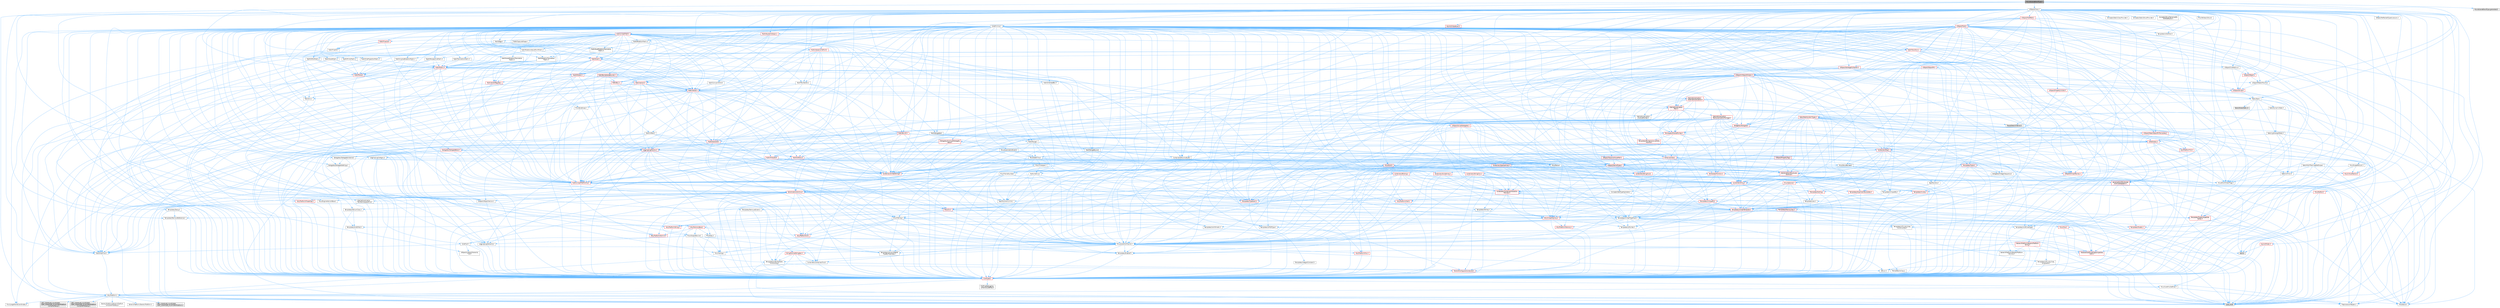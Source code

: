 digraph "MovieSceneBlendType.h"
{
 // INTERACTIVE_SVG=YES
 // LATEX_PDF_SIZE
  bgcolor="transparent";
  edge [fontname=Helvetica,fontsize=10,labelfontname=Helvetica,labelfontsize=10];
  node [fontname=Helvetica,fontsize=10,shape=box,height=0.2,width=0.4];
  Node1 [id="Node000001",label="MovieSceneBlendType.h",height=0.2,width=0.4,color="gray40", fillcolor="grey60", style="filled", fontcolor="black",tooltip=" "];
  Node1 -> Node2 [id="edge1_Node000001_Node000002",color="steelblue1",style="solid",tooltip=" "];
  Node2 [id="Node000002",label="CoreMinimal.h",height=0.2,width=0.4,color="grey40", fillcolor="white", style="filled",URL="$d7/d67/CoreMinimal_8h.html",tooltip=" "];
  Node2 -> Node3 [id="edge2_Node000002_Node000003",color="steelblue1",style="solid",tooltip=" "];
  Node3 [id="Node000003",label="CoreTypes.h",height=0.2,width=0.4,color="red", fillcolor="#FFF0F0", style="filled",URL="$dc/dec/CoreTypes_8h.html",tooltip=" "];
  Node3 -> Node4 [id="edge3_Node000003_Node000004",color="steelblue1",style="solid",tooltip=" "];
  Node4 [id="Node000004",label="HAL/Platform.h",height=0.2,width=0.4,color="grey40", fillcolor="white", style="filled",URL="$d9/dd0/Platform_8h.html",tooltip=" "];
  Node4 -> Node5 [id="edge4_Node000004_Node000005",color="steelblue1",style="solid",tooltip=" "];
  Node5 [id="Node000005",label="Misc/Build.h",height=0.2,width=0.4,color="grey40", fillcolor="white", style="filled",URL="$d3/dbb/Build_8h.html",tooltip=" "];
  Node4 -> Node6 [id="edge5_Node000004_Node000006",color="steelblue1",style="solid",tooltip=" "];
  Node6 [id="Node000006",label="Misc/LargeWorldCoordinates.h",height=0.2,width=0.4,color="grey40", fillcolor="white", style="filled",URL="$d2/dcb/LargeWorldCoordinates_8h.html",tooltip=" "];
  Node4 -> Node7 [id="edge6_Node000004_Node000007",color="steelblue1",style="solid",tooltip=" "];
  Node7 [id="Node000007",label="type_traits",height=0.2,width=0.4,color="grey60", fillcolor="#E0E0E0", style="filled",tooltip=" "];
  Node4 -> Node8 [id="edge7_Node000004_Node000008",color="steelblue1",style="solid",tooltip=" "];
  Node8 [id="Node000008",label="PreprocessorHelpers.h",height=0.2,width=0.4,color="grey40", fillcolor="white", style="filled",URL="$db/ddb/PreprocessorHelpers_8h.html",tooltip=" "];
  Node4 -> Node9 [id="edge8_Node000004_Node000009",color="steelblue1",style="solid",tooltip=" "];
  Node9 [id="Node000009",label="UBT_COMPILED_PLATFORM\l/UBT_COMPILED_PLATFORMPlatform\lCompilerPreSetup.h",height=0.2,width=0.4,color="grey60", fillcolor="#E0E0E0", style="filled",tooltip=" "];
  Node4 -> Node10 [id="edge9_Node000004_Node000010",color="steelblue1",style="solid",tooltip=" "];
  Node10 [id="Node000010",label="GenericPlatform/GenericPlatform\lCompilerPreSetup.h",height=0.2,width=0.4,color="grey40", fillcolor="white", style="filled",URL="$d9/dc8/GenericPlatformCompilerPreSetup_8h.html",tooltip=" "];
  Node4 -> Node11 [id="edge10_Node000004_Node000011",color="steelblue1",style="solid",tooltip=" "];
  Node11 [id="Node000011",label="GenericPlatform/GenericPlatform.h",height=0.2,width=0.4,color="grey40", fillcolor="white", style="filled",URL="$d6/d84/GenericPlatform_8h.html",tooltip=" "];
  Node4 -> Node12 [id="edge11_Node000004_Node000012",color="steelblue1",style="solid",tooltip=" "];
  Node12 [id="Node000012",label="UBT_COMPILED_PLATFORM\l/UBT_COMPILED_PLATFORMPlatform.h",height=0.2,width=0.4,color="grey60", fillcolor="#E0E0E0", style="filled",tooltip=" "];
  Node4 -> Node13 [id="edge12_Node000004_Node000013",color="steelblue1",style="solid",tooltip=" "];
  Node13 [id="Node000013",label="UBT_COMPILED_PLATFORM\l/UBT_COMPILED_PLATFORMPlatform\lCompilerSetup.h",height=0.2,width=0.4,color="grey60", fillcolor="#E0E0E0", style="filled",tooltip=" "];
  Node3 -> Node14 [id="edge13_Node000003_Node000014",color="steelblue1",style="solid",tooltip=" "];
  Node14 [id="Node000014",label="ProfilingDebugging\l/UMemoryDefines.h",height=0.2,width=0.4,color="grey40", fillcolor="white", style="filled",URL="$d2/da2/UMemoryDefines_8h.html",tooltip=" "];
  Node3 -> Node15 [id="edge14_Node000003_Node000015",color="steelblue1",style="solid",tooltip=" "];
  Node15 [id="Node000015",label="Misc/CoreMiscDefines.h",height=0.2,width=0.4,color="grey40", fillcolor="white", style="filled",URL="$da/d38/CoreMiscDefines_8h.html",tooltip=" "];
  Node15 -> Node4 [id="edge15_Node000015_Node000004",color="steelblue1",style="solid",tooltip=" "];
  Node15 -> Node8 [id="edge16_Node000015_Node000008",color="steelblue1",style="solid",tooltip=" "];
  Node2 -> Node17 [id="edge17_Node000002_Node000017",color="steelblue1",style="solid",tooltip=" "];
  Node17 [id="Node000017",label="CoreFwd.h",height=0.2,width=0.4,color="grey40", fillcolor="white", style="filled",URL="$d1/d1e/CoreFwd_8h.html",tooltip=" "];
  Node17 -> Node3 [id="edge18_Node000017_Node000003",color="steelblue1",style="solid",tooltip=" "];
  Node17 -> Node18 [id="edge19_Node000017_Node000018",color="steelblue1",style="solid",tooltip=" "];
  Node18 [id="Node000018",label="Containers/ContainersFwd.h",height=0.2,width=0.4,color="grey40", fillcolor="white", style="filled",URL="$d4/d0a/ContainersFwd_8h.html",tooltip=" "];
  Node18 -> Node4 [id="edge20_Node000018_Node000004",color="steelblue1",style="solid",tooltip=" "];
  Node18 -> Node3 [id="edge21_Node000018_Node000003",color="steelblue1",style="solid",tooltip=" "];
  Node18 -> Node19 [id="edge22_Node000018_Node000019",color="steelblue1",style="solid",tooltip=" "];
  Node19 [id="Node000019",label="Traits/IsContiguousContainer.h",height=0.2,width=0.4,color="red", fillcolor="#FFF0F0", style="filled",URL="$d5/d3c/IsContiguousContainer_8h.html",tooltip=" "];
  Node19 -> Node3 [id="edge23_Node000019_Node000003",color="steelblue1",style="solid",tooltip=" "];
  Node17 -> Node22 [id="edge24_Node000017_Node000022",color="steelblue1",style="solid",tooltip=" "];
  Node22 [id="Node000022",label="Math/MathFwd.h",height=0.2,width=0.4,color="grey40", fillcolor="white", style="filled",URL="$d2/d10/MathFwd_8h.html",tooltip=" "];
  Node22 -> Node4 [id="edge25_Node000022_Node000004",color="steelblue1",style="solid",tooltip=" "];
  Node17 -> Node23 [id="edge26_Node000017_Node000023",color="steelblue1",style="solid",tooltip=" "];
  Node23 [id="Node000023",label="UObject/UObjectHierarchy\lFwd.h",height=0.2,width=0.4,color="grey40", fillcolor="white", style="filled",URL="$d3/d13/UObjectHierarchyFwd_8h.html",tooltip=" "];
  Node2 -> Node23 [id="edge27_Node000002_Node000023",color="steelblue1",style="solid",tooltip=" "];
  Node2 -> Node18 [id="edge28_Node000002_Node000018",color="steelblue1",style="solid",tooltip=" "];
  Node2 -> Node24 [id="edge29_Node000002_Node000024",color="steelblue1",style="solid",tooltip=" "];
  Node24 [id="Node000024",label="Misc/VarArgs.h",height=0.2,width=0.4,color="grey40", fillcolor="white", style="filled",URL="$d5/d6f/VarArgs_8h.html",tooltip=" "];
  Node24 -> Node3 [id="edge30_Node000024_Node000003",color="steelblue1",style="solid",tooltip=" "];
  Node2 -> Node25 [id="edge31_Node000002_Node000025",color="steelblue1",style="solid",tooltip=" "];
  Node25 [id="Node000025",label="Logging/LogVerbosity.h",height=0.2,width=0.4,color="grey40", fillcolor="white", style="filled",URL="$d2/d8f/LogVerbosity_8h.html",tooltip=" "];
  Node25 -> Node3 [id="edge32_Node000025_Node000003",color="steelblue1",style="solid",tooltip=" "];
  Node2 -> Node26 [id="edge33_Node000002_Node000026",color="steelblue1",style="solid",tooltip=" "];
  Node26 [id="Node000026",label="Misc/OutputDevice.h",height=0.2,width=0.4,color="grey40", fillcolor="white", style="filled",URL="$d7/d32/OutputDevice_8h.html",tooltip=" "];
  Node26 -> Node17 [id="edge34_Node000026_Node000017",color="steelblue1",style="solid",tooltip=" "];
  Node26 -> Node3 [id="edge35_Node000026_Node000003",color="steelblue1",style="solid",tooltip=" "];
  Node26 -> Node25 [id="edge36_Node000026_Node000025",color="steelblue1",style="solid",tooltip=" "];
  Node26 -> Node24 [id="edge37_Node000026_Node000024",color="steelblue1",style="solid",tooltip=" "];
  Node26 -> Node27 [id="edge38_Node000026_Node000027",color="steelblue1",style="solid",tooltip=" "];
  Node27 [id="Node000027",label="Templates/IsArrayOrRefOf\lTypeByPredicate.h",height=0.2,width=0.4,color="grey40", fillcolor="white", style="filled",URL="$d6/da1/IsArrayOrRefOfTypeByPredicate_8h.html",tooltip=" "];
  Node27 -> Node3 [id="edge39_Node000027_Node000003",color="steelblue1",style="solid",tooltip=" "];
  Node26 -> Node28 [id="edge40_Node000026_Node000028",color="steelblue1",style="solid",tooltip=" "];
  Node28 [id="Node000028",label="Templates/IsValidVariadic\lFunctionArg.h",height=0.2,width=0.4,color="grey40", fillcolor="white", style="filled",URL="$d0/dc8/IsValidVariadicFunctionArg_8h.html",tooltip=" "];
  Node28 -> Node3 [id="edge41_Node000028_Node000003",color="steelblue1",style="solid",tooltip=" "];
  Node28 -> Node29 [id="edge42_Node000028_Node000029",color="steelblue1",style="solid",tooltip=" "];
  Node29 [id="Node000029",label="IsEnum.h",height=0.2,width=0.4,color="grey40", fillcolor="white", style="filled",URL="$d4/de5/IsEnum_8h.html",tooltip=" "];
  Node28 -> Node7 [id="edge43_Node000028_Node000007",color="steelblue1",style="solid",tooltip=" "];
  Node26 -> Node30 [id="edge44_Node000026_Node000030",color="steelblue1",style="solid",tooltip=" "];
  Node30 [id="Node000030",label="Traits/IsCharEncodingCompatible\lWith.h",height=0.2,width=0.4,color="red", fillcolor="#FFF0F0", style="filled",URL="$df/dd1/IsCharEncodingCompatibleWith_8h.html",tooltip=" "];
  Node30 -> Node7 [id="edge45_Node000030_Node000007",color="steelblue1",style="solid",tooltip=" "];
  Node2 -> Node32 [id="edge46_Node000002_Node000032",color="steelblue1",style="solid",tooltip=" "];
  Node32 [id="Node000032",label="HAL/PlatformCrt.h",height=0.2,width=0.4,color="red", fillcolor="#FFF0F0", style="filled",URL="$d8/d75/PlatformCrt_8h.html",tooltip=" "];
  Node2 -> Node42 [id="edge47_Node000002_Node000042",color="steelblue1",style="solid",tooltip=" "];
  Node42 [id="Node000042",label="HAL/PlatformMisc.h",height=0.2,width=0.4,color="red", fillcolor="#FFF0F0", style="filled",URL="$d0/df5/PlatformMisc_8h.html",tooltip=" "];
  Node42 -> Node3 [id="edge48_Node000042_Node000003",color="steelblue1",style="solid",tooltip=" "];
  Node2 -> Node61 [id="edge49_Node000002_Node000061",color="steelblue1",style="solid",tooltip=" "];
  Node61 [id="Node000061",label="Misc/AssertionMacros.h",height=0.2,width=0.4,color="grey40", fillcolor="white", style="filled",URL="$d0/dfa/AssertionMacros_8h.html",tooltip=" "];
  Node61 -> Node3 [id="edge50_Node000061_Node000003",color="steelblue1",style="solid",tooltip=" "];
  Node61 -> Node4 [id="edge51_Node000061_Node000004",color="steelblue1",style="solid",tooltip=" "];
  Node61 -> Node42 [id="edge52_Node000061_Node000042",color="steelblue1",style="solid",tooltip=" "];
  Node61 -> Node8 [id="edge53_Node000061_Node000008",color="steelblue1",style="solid",tooltip=" "];
  Node61 -> Node62 [id="edge54_Node000061_Node000062",color="steelblue1",style="solid",tooltip=" "];
  Node62 [id="Node000062",label="Templates/EnableIf.h",height=0.2,width=0.4,color="grey40", fillcolor="white", style="filled",URL="$d7/d60/EnableIf_8h.html",tooltip=" "];
  Node62 -> Node3 [id="edge55_Node000062_Node000003",color="steelblue1",style="solid",tooltip=" "];
  Node61 -> Node27 [id="edge56_Node000061_Node000027",color="steelblue1",style="solid",tooltip=" "];
  Node61 -> Node28 [id="edge57_Node000061_Node000028",color="steelblue1",style="solid",tooltip=" "];
  Node61 -> Node30 [id="edge58_Node000061_Node000030",color="steelblue1",style="solid",tooltip=" "];
  Node61 -> Node24 [id="edge59_Node000061_Node000024",color="steelblue1",style="solid",tooltip=" "];
  Node61 -> Node63 [id="edge60_Node000061_Node000063",color="steelblue1",style="solid",tooltip=" "];
  Node63 [id="Node000063",label="String/FormatStringSan.h",height=0.2,width=0.4,color="red", fillcolor="#FFF0F0", style="filled",URL="$d3/d8b/FormatStringSan_8h.html",tooltip=" "];
  Node63 -> Node7 [id="edge61_Node000063_Node000007",color="steelblue1",style="solid",tooltip=" "];
  Node63 -> Node3 [id="edge62_Node000063_Node000003",color="steelblue1",style="solid",tooltip=" "];
  Node63 -> Node28 [id="edge63_Node000063_Node000028",color="steelblue1",style="solid",tooltip=" "];
  Node63 -> Node18 [id="edge64_Node000063_Node000018",color="steelblue1",style="solid",tooltip=" "];
  Node61 -> Node69 [id="edge65_Node000061_Node000069",color="steelblue1",style="solid",tooltip=" "];
  Node69 [id="Node000069",label="atomic",height=0.2,width=0.4,color="grey60", fillcolor="#E0E0E0", style="filled",tooltip=" "];
  Node2 -> Node70 [id="edge66_Node000002_Node000070",color="steelblue1",style="solid",tooltip=" "];
  Node70 [id="Node000070",label="Templates/IsPointer.h",height=0.2,width=0.4,color="grey40", fillcolor="white", style="filled",URL="$d7/d05/IsPointer_8h.html",tooltip=" "];
  Node70 -> Node3 [id="edge67_Node000070_Node000003",color="steelblue1",style="solid",tooltip=" "];
  Node2 -> Node71 [id="edge68_Node000002_Node000071",color="steelblue1",style="solid",tooltip=" "];
  Node71 [id="Node000071",label="HAL/PlatformMemory.h",height=0.2,width=0.4,color="red", fillcolor="#FFF0F0", style="filled",URL="$de/d68/PlatformMemory_8h.html",tooltip=" "];
  Node71 -> Node3 [id="edge69_Node000071_Node000003",color="steelblue1",style="solid",tooltip=" "];
  Node2 -> Node54 [id="edge70_Node000002_Node000054",color="steelblue1",style="solid",tooltip=" "];
  Node54 [id="Node000054",label="HAL/PlatformAtomics.h",height=0.2,width=0.4,color="red", fillcolor="#FFF0F0", style="filled",URL="$d3/d36/PlatformAtomics_8h.html",tooltip=" "];
  Node54 -> Node3 [id="edge71_Node000054_Node000003",color="steelblue1",style="solid",tooltip=" "];
  Node2 -> Node76 [id="edge72_Node000002_Node000076",color="steelblue1",style="solid",tooltip=" "];
  Node76 [id="Node000076",label="Misc/Exec.h",height=0.2,width=0.4,color="grey40", fillcolor="white", style="filled",URL="$de/ddb/Exec_8h.html",tooltip=" "];
  Node76 -> Node3 [id="edge73_Node000076_Node000003",color="steelblue1",style="solid",tooltip=" "];
  Node76 -> Node61 [id="edge74_Node000076_Node000061",color="steelblue1",style="solid",tooltip=" "];
  Node2 -> Node77 [id="edge75_Node000002_Node000077",color="steelblue1",style="solid",tooltip=" "];
  Node77 [id="Node000077",label="HAL/MemoryBase.h",height=0.2,width=0.4,color="red", fillcolor="#FFF0F0", style="filled",URL="$d6/d9f/MemoryBase_8h.html",tooltip=" "];
  Node77 -> Node3 [id="edge76_Node000077_Node000003",color="steelblue1",style="solid",tooltip=" "];
  Node77 -> Node54 [id="edge77_Node000077_Node000054",color="steelblue1",style="solid",tooltip=" "];
  Node77 -> Node32 [id="edge78_Node000077_Node000032",color="steelblue1",style="solid",tooltip=" "];
  Node77 -> Node76 [id="edge79_Node000077_Node000076",color="steelblue1",style="solid",tooltip=" "];
  Node77 -> Node26 [id="edge80_Node000077_Node000026",color="steelblue1",style="solid",tooltip=" "];
  Node2 -> Node87 [id="edge81_Node000002_Node000087",color="steelblue1",style="solid",tooltip=" "];
  Node87 [id="Node000087",label="HAL/UnrealMemory.h",height=0.2,width=0.4,color="red", fillcolor="#FFF0F0", style="filled",URL="$d9/d96/UnrealMemory_8h.html",tooltip=" "];
  Node87 -> Node3 [id="edge82_Node000087_Node000003",color="steelblue1",style="solid",tooltip=" "];
  Node87 -> Node77 [id="edge83_Node000087_Node000077",color="steelblue1",style="solid",tooltip=" "];
  Node87 -> Node71 [id="edge84_Node000087_Node000071",color="steelblue1",style="solid",tooltip=" "];
  Node87 -> Node70 [id="edge85_Node000087_Node000070",color="steelblue1",style="solid",tooltip=" "];
  Node2 -> Node89 [id="edge86_Node000002_Node000089",color="steelblue1",style="solid",tooltip=" "];
  Node89 [id="Node000089",label="Templates/IsArithmetic.h",height=0.2,width=0.4,color="grey40", fillcolor="white", style="filled",URL="$d2/d5d/IsArithmetic_8h.html",tooltip=" "];
  Node89 -> Node3 [id="edge87_Node000089_Node000003",color="steelblue1",style="solid",tooltip=" "];
  Node2 -> Node83 [id="edge88_Node000002_Node000083",color="steelblue1",style="solid",tooltip=" "];
  Node83 [id="Node000083",label="Templates/AndOrNot.h",height=0.2,width=0.4,color="grey40", fillcolor="white", style="filled",URL="$db/d0a/AndOrNot_8h.html",tooltip=" "];
  Node83 -> Node3 [id="edge89_Node000083_Node000003",color="steelblue1",style="solid",tooltip=" "];
  Node2 -> Node90 [id="edge90_Node000002_Node000090",color="steelblue1",style="solid",tooltip=" "];
  Node90 [id="Node000090",label="Templates/IsPODType.h",height=0.2,width=0.4,color="grey40", fillcolor="white", style="filled",URL="$d7/db1/IsPODType_8h.html",tooltip=" "];
  Node90 -> Node3 [id="edge91_Node000090_Node000003",color="steelblue1",style="solid",tooltip=" "];
  Node2 -> Node91 [id="edge92_Node000002_Node000091",color="steelblue1",style="solid",tooltip=" "];
  Node91 [id="Node000091",label="Templates/IsUECoreType.h",height=0.2,width=0.4,color="grey40", fillcolor="white", style="filled",URL="$d1/db8/IsUECoreType_8h.html",tooltip=" "];
  Node91 -> Node3 [id="edge93_Node000091_Node000003",color="steelblue1",style="solid",tooltip=" "];
  Node91 -> Node7 [id="edge94_Node000091_Node000007",color="steelblue1",style="solid",tooltip=" "];
  Node2 -> Node84 [id="edge95_Node000002_Node000084",color="steelblue1",style="solid",tooltip=" "];
  Node84 [id="Node000084",label="Templates/IsTriviallyCopy\lConstructible.h",height=0.2,width=0.4,color="grey40", fillcolor="white", style="filled",URL="$d3/d78/IsTriviallyCopyConstructible_8h.html",tooltip=" "];
  Node84 -> Node3 [id="edge96_Node000084_Node000003",color="steelblue1",style="solid",tooltip=" "];
  Node84 -> Node7 [id="edge97_Node000084_Node000007",color="steelblue1",style="solid",tooltip=" "];
  Node2 -> Node92 [id="edge98_Node000002_Node000092",color="steelblue1",style="solid",tooltip=" "];
  Node92 [id="Node000092",label="Templates/UnrealTypeTraits.h",height=0.2,width=0.4,color="grey40", fillcolor="white", style="filled",URL="$d2/d2d/UnrealTypeTraits_8h.html",tooltip=" "];
  Node92 -> Node3 [id="edge99_Node000092_Node000003",color="steelblue1",style="solid",tooltip=" "];
  Node92 -> Node70 [id="edge100_Node000092_Node000070",color="steelblue1",style="solid",tooltip=" "];
  Node92 -> Node61 [id="edge101_Node000092_Node000061",color="steelblue1",style="solid",tooltip=" "];
  Node92 -> Node83 [id="edge102_Node000092_Node000083",color="steelblue1",style="solid",tooltip=" "];
  Node92 -> Node62 [id="edge103_Node000092_Node000062",color="steelblue1",style="solid",tooltip=" "];
  Node92 -> Node89 [id="edge104_Node000092_Node000089",color="steelblue1",style="solid",tooltip=" "];
  Node92 -> Node29 [id="edge105_Node000092_Node000029",color="steelblue1",style="solid",tooltip=" "];
  Node92 -> Node93 [id="edge106_Node000092_Node000093",color="steelblue1",style="solid",tooltip=" "];
  Node93 [id="Node000093",label="Templates/Models.h",height=0.2,width=0.4,color="red", fillcolor="#FFF0F0", style="filled",URL="$d3/d0c/Models_8h.html",tooltip=" "];
  Node92 -> Node90 [id="edge107_Node000092_Node000090",color="steelblue1",style="solid",tooltip=" "];
  Node92 -> Node91 [id="edge108_Node000092_Node000091",color="steelblue1",style="solid",tooltip=" "];
  Node92 -> Node84 [id="edge109_Node000092_Node000084",color="steelblue1",style="solid",tooltip=" "];
  Node2 -> Node62 [id="edge110_Node000002_Node000062",color="steelblue1",style="solid",tooltip=" "];
  Node2 -> Node94 [id="edge111_Node000002_Node000094",color="steelblue1",style="solid",tooltip=" "];
  Node94 [id="Node000094",label="Templates/RemoveReference.h",height=0.2,width=0.4,color="grey40", fillcolor="white", style="filled",URL="$da/dbe/RemoveReference_8h.html",tooltip=" "];
  Node94 -> Node3 [id="edge112_Node000094_Node000003",color="steelblue1",style="solid",tooltip=" "];
  Node2 -> Node95 [id="edge113_Node000002_Node000095",color="steelblue1",style="solid",tooltip=" "];
  Node95 [id="Node000095",label="Templates/IntegralConstant.h",height=0.2,width=0.4,color="grey40", fillcolor="white", style="filled",URL="$db/d1b/IntegralConstant_8h.html",tooltip=" "];
  Node95 -> Node3 [id="edge114_Node000095_Node000003",color="steelblue1",style="solid",tooltip=" "];
  Node2 -> Node96 [id="edge115_Node000002_Node000096",color="steelblue1",style="solid",tooltip=" "];
  Node96 [id="Node000096",label="Templates/IsClass.h",height=0.2,width=0.4,color="grey40", fillcolor="white", style="filled",URL="$db/dcb/IsClass_8h.html",tooltip=" "];
  Node96 -> Node3 [id="edge116_Node000096_Node000003",color="steelblue1",style="solid",tooltip=" "];
  Node2 -> Node97 [id="edge117_Node000002_Node000097",color="steelblue1",style="solid",tooltip=" "];
  Node97 [id="Node000097",label="Templates/TypeCompatible\lBytes.h",height=0.2,width=0.4,color="red", fillcolor="#FFF0F0", style="filled",URL="$df/d0a/TypeCompatibleBytes_8h.html",tooltip=" "];
  Node97 -> Node3 [id="edge118_Node000097_Node000003",color="steelblue1",style="solid",tooltip=" "];
  Node97 -> Node7 [id="edge119_Node000097_Node000007",color="steelblue1",style="solid",tooltip=" "];
  Node2 -> Node19 [id="edge120_Node000002_Node000019",color="steelblue1",style="solid",tooltip=" "];
  Node2 -> Node98 [id="edge121_Node000002_Node000098",color="steelblue1",style="solid",tooltip=" "];
  Node98 [id="Node000098",label="Templates/UnrealTemplate.h",height=0.2,width=0.4,color="red", fillcolor="#FFF0F0", style="filled",URL="$d4/d24/UnrealTemplate_8h.html",tooltip=" "];
  Node98 -> Node3 [id="edge122_Node000098_Node000003",color="steelblue1",style="solid",tooltip=" "];
  Node98 -> Node70 [id="edge123_Node000098_Node000070",color="steelblue1",style="solid",tooltip=" "];
  Node98 -> Node87 [id="edge124_Node000098_Node000087",color="steelblue1",style="solid",tooltip=" "];
  Node98 -> Node92 [id="edge125_Node000098_Node000092",color="steelblue1",style="solid",tooltip=" "];
  Node98 -> Node94 [id="edge126_Node000098_Node000094",color="steelblue1",style="solid",tooltip=" "];
  Node98 -> Node97 [id="edge127_Node000098_Node000097",color="steelblue1",style="solid",tooltip=" "];
  Node98 -> Node19 [id="edge128_Node000098_Node000019",color="steelblue1",style="solid",tooltip=" "];
  Node98 -> Node7 [id="edge129_Node000098_Node000007",color="steelblue1",style="solid",tooltip=" "];
  Node2 -> Node47 [id="edge130_Node000002_Node000047",color="steelblue1",style="solid",tooltip=" "];
  Node47 [id="Node000047",label="Math/NumericLimits.h",height=0.2,width=0.4,color="grey40", fillcolor="white", style="filled",URL="$df/d1b/NumericLimits_8h.html",tooltip=" "];
  Node47 -> Node3 [id="edge131_Node000047_Node000003",color="steelblue1",style="solid",tooltip=" "];
  Node2 -> Node102 [id="edge132_Node000002_Node000102",color="steelblue1",style="solid",tooltip=" "];
  Node102 [id="Node000102",label="HAL/PlatformMath.h",height=0.2,width=0.4,color="red", fillcolor="#FFF0F0", style="filled",URL="$dc/d53/PlatformMath_8h.html",tooltip=" "];
  Node102 -> Node3 [id="edge133_Node000102_Node000003",color="steelblue1",style="solid",tooltip=" "];
  Node2 -> Node85 [id="edge134_Node000002_Node000085",color="steelblue1",style="solid",tooltip=" "];
  Node85 [id="Node000085",label="Templates/IsTriviallyCopy\lAssignable.h",height=0.2,width=0.4,color="grey40", fillcolor="white", style="filled",URL="$d2/df2/IsTriviallyCopyAssignable_8h.html",tooltip=" "];
  Node85 -> Node3 [id="edge135_Node000085_Node000003",color="steelblue1",style="solid",tooltip=" "];
  Node85 -> Node7 [id="edge136_Node000085_Node000007",color="steelblue1",style="solid",tooltip=" "];
  Node2 -> Node110 [id="edge137_Node000002_Node000110",color="steelblue1",style="solid",tooltip=" "];
  Node110 [id="Node000110",label="Templates/MemoryOps.h",height=0.2,width=0.4,color="red", fillcolor="#FFF0F0", style="filled",URL="$db/dea/MemoryOps_8h.html",tooltip=" "];
  Node110 -> Node3 [id="edge138_Node000110_Node000003",color="steelblue1",style="solid",tooltip=" "];
  Node110 -> Node87 [id="edge139_Node000110_Node000087",color="steelblue1",style="solid",tooltip=" "];
  Node110 -> Node85 [id="edge140_Node000110_Node000085",color="steelblue1",style="solid",tooltip=" "];
  Node110 -> Node84 [id="edge141_Node000110_Node000084",color="steelblue1",style="solid",tooltip=" "];
  Node110 -> Node92 [id="edge142_Node000110_Node000092",color="steelblue1",style="solid",tooltip=" "];
  Node110 -> Node7 [id="edge143_Node000110_Node000007",color="steelblue1",style="solid",tooltip=" "];
  Node2 -> Node111 [id="edge144_Node000002_Node000111",color="steelblue1",style="solid",tooltip=" "];
  Node111 [id="Node000111",label="Containers/ContainerAllocation\lPolicies.h",height=0.2,width=0.4,color="red", fillcolor="#FFF0F0", style="filled",URL="$d7/dff/ContainerAllocationPolicies_8h.html",tooltip=" "];
  Node111 -> Node3 [id="edge145_Node000111_Node000003",color="steelblue1",style="solid",tooltip=" "];
  Node111 -> Node111 [id="edge146_Node000111_Node000111",color="steelblue1",style="solid",tooltip=" "];
  Node111 -> Node102 [id="edge147_Node000111_Node000102",color="steelblue1",style="solid",tooltip=" "];
  Node111 -> Node87 [id="edge148_Node000111_Node000087",color="steelblue1",style="solid",tooltip=" "];
  Node111 -> Node47 [id="edge149_Node000111_Node000047",color="steelblue1",style="solid",tooltip=" "];
  Node111 -> Node61 [id="edge150_Node000111_Node000061",color="steelblue1",style="solid",tooltip=" "];
  Node111 -> Node110 [id="edge151_Node000111_Node000110",color="steelblue1",style="solid",tooltip=" "];
  Node111 -> Node97 [id="edge152_Node000111_Node000097",color="steelblue1",style="solid",tooltip=" "];
  Node111 -> Node7 [id="edge153_Node000111_Node000007",color="steelblue1",style="solid",tooltip=" "];
  Node2 -> Node114 [id="edge154_Node000002_Node000114",color="steelblue1",style="solid",tooltip=" "];
  Node114 [id="Node000114",label="Templates/IsEnumClass.h",height=0.2,width=0.4,color="grey40", fillcolor="white", style="filled",URL="$d7/d15/IsEnumClass_8h.html",tooltip=" "];
  Node114 -> Node3 [id="edge155_Node000114_Node000003",color="steelblue1",style="solid",tooltip=" "];
  Node114 -> Node83 [id="edge156_Node000114_Node000083",color="steelblue1",style="solid",tooltip=" "];
  Node2 -> Node115 [id="edge157_Node000002_Node000115",color="steelblue1",style="solid",tooltip=" "];
  Node115 [id="Node000115",label="HAL/PlatformProperties.h",height=0.2,width=0.4,color="red", fillcolor="#FFF0F0", style="filled",URL="$d9/db0/PlatformProperties_8h.html",tooltip=" "];
  Node115 -> Node3 [id="edge158_Node000115_Node000003",color="steelblue1",style="solid",tooltip=" "];
  Node2 -> Node118 [id="edge159_Node000002_Node000118",color="steelblue1",style="solid",tooltip=" "];
  Node118 [id="Node000118",label="Misc/EngineVersionBase.h",height=0.2,width=0.4,color="grey40", fillcolor="white", style="filled",URL="$d5/d2b/EngineVersionBase_8h.html",tooltip=" "];
  Node118 -> Node3 [id="edge160_Node000118_Node000003",color="steelblue1",style="solid",tooltip=" "];
  Node2 -> Node119 [id="edge161_Node000002_Node000119",color="steelblue1",style="solid",tooltip=" "];
  Node119 [id="Node000119",label="Internationalization\l/TextNamespaceFwd.h",height=0.2,width=0.4,color="grey40", fillcolor="white", style="filled",URL="$d8/d97/TextNamespaceFwd_8h.html",tooltip=" "];
  Node119 -> Node3 [id="edge162_Node000119_Node000003",color="steelblue1",style="solid",tooltip=" "];
  Node2 -> Node120 [id="edge163_Node000002_Node000120",color="steelblue1",style="solid",tooltip=" "];
  Node120 [id="Node000120",label="Serialization/Archive.h",height=0.2,width=0.4,color="red", fillcolor="#FFF0F0", style="filled",URL="$d7/d3b/Archive_8h.html",tooltip=" "];
  Node120 -> Node17 [id="edge164_Node000120_Node000017",color="steelblue1",style="solid",tooltip=" "];
  Node120 -> Node3 [id="edge165_Node000120_Node000003",color="steelblue1",style="solid",tooltip=" "];
  Node120 -> Node115 [id="edge166_Node000120_Node000115",color="steelblue1",style="solid",tooltip=" "];
  Node120 -> Node119 [id="edge167_Node000120_Node000119",color="steelblue1",style="solid",tooltip=" "];
  Node120 -> Node22 [id="edge168_Node000120_Node000022",color="steelblue1",style="solid",tooltip=" "];
  Node120 -> Node61 [id="edge169_Node000120_Node000061",color="steelblue1",style="solid",tooltip=" "];
  Node120 -> Node5 [id="edge170_Node000120_Node000005",color="steelblue1",style="solid",tooltip=" "];
  Node120 -> Node118 [id="edge171_Node000120_Node000118",color="steelblue1",style="solid",tooltip=" "];
  Node120 -> Node24 [id="edge172_Node000120_Node000024",color="steelblue1",style="solid",tooltip=" "];
  Node120 -> Node62 [id="edge173_Node000120_Node000062",color="steelblue1",style="solid",tooltip=" "];
  Node120 -> Node27 [id="edge174_Node000120_Node000027",color="steelblue1",style="solid",tooltip=" "];
  Node120 -> Node114 [id="edge175_Node000120_Node000114",color="steelblue1",style="solid",tooltip=" "];
  Node120 -> Node28 [id="edge176_Node000120_Node000028",color="steelblue1",style="solid",tooltip=" "];
  Node120 -> Node98 [id="edge177_Node000120_Node000098",color="steelblue1",style="solid",tooltip=" "];
  Node120 -> Node30 [id="edge178_Node000120_Node000030",color="steelblue1",style="solid",tooltip=" "];
  Node120 -> Node123 [id="edge179_Node000120_Node000123",color="steelblue1",style="solid",tooltip=" "];
  Node123 [id="Node000123",label="UObject/ObjectVersion.h",height=0.2,width=0.4,color="grey40", fillcolor="white", style="filled",URL="$da/d63/ObjectVersion_8h.html",tooltip=" "];
  Node123 -> Node3 [id="edge180_Node000123_Node000003",color="steelblue1",style="solid",tooltip=" "];
  Node2 -> Node124 [id="edge181_Node000002_Node000124",color="steelblue1",style="solid",tooltip=" "];
  Node124 [id="Node000124",label="Templates/Less.h",height=0.2,width=0.4,color="grey40", fillcolor="white", style="filled",URL="$de/dc8/Less_8h.html",tooltip=" "];
  Node124 -> Node3 [id="edge182_Node000124_Node000003",color="steelblue1",style="solid",tooltip=" "];
  Node124 -> Node98 [id="edge183_Node000124_Node000098",color="steelblue1",style="solid",tooltip=" "];
  Node2 -> Node125 [id="edge184_Node000002_Node000125",color="steelblue1",style="solid",tooltip=" "];
  Node125 [id="Node000125",label="Templates/Sorting.h",height=0.2,width=0.4,color="red", fillcolor="#FFF0F0", style="filled",URL="$d3/d9e/Sorting_8h.html",tooltip=" "];
  Node125 -> Node3 [id="edge185_Node000125_Node000003",color="steelblue1",style="solid",tooltip=" "];
  Node125 -> Node102 [id="edge186_Node000125_Node000102",color="steelblue1",style="solid",tooltip=" "];
  Node125 -> Node124 [id="edge187_Node000125_Node000124",color="steelblue1",style="solid",tooltip=" "];
  Node2 -> Node136 [id="edge188_Node000002_Node000136",color="steelblue1",style="solid",tooltip=" "];
  Node136 [id="Node000136",label="Misc/Char.h",height=0.2,width=0.4,color="red", fillcolor="#FFF0F0", style="filled",URL="$d0/d58/Char_8h.html",tooltip=" "];
  Node136 -> Node3 [id="edge189_Node000136_Node000003",color="steelblue1",style="solid",tooltip=" "];
  Node136 -> Node7 [id="edge190_Node000136_Node000007",color="steelblue1",style="solid",tooltip=" "];
  Node2 -> Node139 [id="edge191_Node000002_Node000139",color="steelblue1",style="solid",tooltip=" "];
  Node139 [id="Node000139",label="GenericPlatform/GenericPlatform\lStricmp.h",height=0.2,width=0.4,color="grey40", fillcolor="white", style="filled",URL="$d2/d86/GenericPlatformStricmp_8h.html",tooltip=" "];
  Node139 -> Node3 [id="edge192_Node000139_Node000003",color="steelblue1",style="solid",tooltip=" "];
  Node2 -> Node140 [id="edge193_Node000002_Node000140",color="steelblue1",style="solid",tooltip=" "];
  Node140 [id="Node000140",label="GenericPlatform/GenericPlatform\lString.h",height=0.2,width=0.4,color="red", fillcolor="#FFF0F0", style="filled",URL="$dd/d20/GenericPlatformString_8h.html",tooltip=" "];
  Node140 -> Node3 [id="edge194_Node000140_Node000003",color="steelblue1",style="solid",tooltip=" "];
  Node140 -> Node139 [id="edge195_Node000140_Node000139",color="steelblue1",style="solid",tooltip=" "];
  Node140 -> Node62 [id="edge196_Node000140_Node000062",color="steelblue1",style="solid",tooltip=" "];
  Node140 -> Node30 [id="edge197_Node000140_Node000030",color="steelblue1",style="solid",tooltip=" "];
  Node140 -> Node7 [id="edge198_Node000140_Node000007",color="steelblue1",style="solid",tooltip=" "];
  Node2 -> Node73 [id="edge199_Node000002_Node000073",color="steelblue1",style="solid",tooltip=" "];
  Node73 [id="Node000073",label="HAL/PlatformString.h",height=0.2,width=0.4,color="red", fillcolor="#FFF0F0", style="filled",URL="$db/db5/PlatformString_8h.html",tooltip=" "];
  Node73 -> Node3 [id="edge200_Node000073_Node000003",color="steelblue1",style="solid",tooltip=" "];
  Node2 -> Node143 [id="edge201_Node000002_Node000143",color="steelblue1",style="solid",tooltip=" "];
  Node143 [id="Node000143",label="Misc/CString.h",height=0.2,width=0.4,color="grey40", fillcolor="white", style="filled",URL="$d2/d49/CString_8h.html",tooltip=" "];
  Node143 -> Node3 [id="edge202_Node000143_Node000003",color="steelblue1",style="solid",tooltip=" "];
  Node143 -> Node32 [id="edge203_Node000143_Node000032",color="steelblue1",style="solid",tooltip=" "];
  Node143 -> Node73 [id="edge204_Node000143_Node000073",color="steelblue1",style="solid",tooltip=" "];
  Node143 -> Node61 [id="edge205_Node000143_Node000061",color="steelblue1",style="solid",tooltip=" "];
  Node143 -> Node136 [id="edge206_Node000143_Node000136",color="steelblue1",style="solid",tooltip=" "];
  Node143 -> Node24 [id="edge207_Node000143_Node000024",color="steelblue1",style="solid",tooltip=" "];
  Node143 -> Node27 [id="edge208_Node000143_Node000027",color="steelblue1",style="solid",tooltip=" "];
  Node143 -> Node28 [id="edge209_Node000143_Node000028",color="steelblue1",style="solid",tooltip=" "];
  Node143 -> Node30 [id="edge210_Node000143_Node000030",color="steelblue1",style="solid",tooltip=" "];
  Node2 -> Node144 [id="edge211_Node000002_Node000144",color="steelblue1",style="solid",tooltip=" "];
  Node144 [id="Node000144",label="Misc/Crc.h",height=0.2,width=0.4,color="red", fillcolor="#FFF0F0", style="filled",URL="$d4/dd2/Crc_8h.html",tooltip=" "];
  Node144 -> Node3 [id="edge212_Node000144_Node000003",color="steelblue1",style="solid",tooltip=" "];
  Node144 -> Node73 [id="edge213_Node000144_Node000073",color="steelblue1",style="solid",tooltip=" "];
  Node144 -> Node61 [id="edge214_Node000144_Node000061",color="steelblue1",style="solid",tooltip=" "];
  Node144 -> Node143 [id="edge215_Node000144_Node000143",color="steelblue1",style="solid",tooltip=" "];
  Node144 -> Node136 [id="edge216_Node000144_Node000136",color="steelblue1",style="solid",tooltip=" "];
  Node144 -> Node92 [id="edge217_Node000144_Node000092",color="steelblue1",style="solid",tooltip=" "];
  Node2 -> Node135 [id="edge218_Node000002_Node000135",color="steelblue1",style="solid",tooltip=" "];
  Node135 [id="Node000135",label="Math/UnrealMathUtility.h",height=0.2,width=0.4,color="red", fillcolor="#FFF0F0", style="filled",URL="$db/db8/UnrealMathUtility_8h.html",tooltip=" "];
  Node135 -> Node3 [id="edge219_Node000135_Node000003",color="steelblue1",style="solid",tooltip=" "];
  Node135 -> Node61 [id="edge220_Node000135_Node000061",color="steelblue1",style="solid",tooltip=" "];
  Node135 -> Node102 [id="edge221_Node000135_Node000102",color="steelblue1",style="solid",tooltip=" "];
  Node135 -> Node22 [id="edge222_Node000135_Node000022",color="steelblue1",style="solid",tooltip=" "];
  Node2 -> Node145 [id="edge223_Node000002_Node000145",color="steelblue1",style="solid",tooltip=" "];
  Node145 [id="Node000145",label="Containers/UnrealString.h",height=0.2,width=0.4,color="red", fillcolor="#FFF0F0", style="filled",URL="$d5/dba/UnrealString_8h.html",tooltip=" "];
  Node2 -> Node149 [id="edge224_Node000002_Node000149",color="steelblue1",style="solid",tooltip=" "];
  Node149 [id="Node000149",label="Containers/Array.h",height=0.2,width=0.4,color="red", fillcolor="#FFF0F0", style="filled",URL="$df/dd0/Array_8h.html",tooltip=" "];
  Node149 -> Node3 [id="edge225_Node000149_Node000003",color="steelblue1",style="solid",tooltip=" "];
  Node149 -> Node61 [id="edge226_Node000149_Node000061",color="steelblue1",style="solid",tooltip=" "];
  Node149 -> Node87 [id="edge227_Node000149_Node000087",color="steelblue1",style="solid",tooltip=" "];
  Node149 -> Node92 [id="edge228_Node000149_Node000092",color="steelblue1",style="solid",tooltip=" "];
  Node149 -> Node98 [id="edge229_Node000149_Node000098",color="steelblue1",style="solid",tooltip=" "];
  Node149 -> Node111 [id="edge230_Node000149_Node000111",color="steelblue1",style="solid",tooltip=" "];
  Node149 -> Node120 [id="edge231_Node000149_Node000120",color="steelblue1",style="solid",tooltip=" "];
  Node149 -> Node170 [id="edge232_Node000149_Node000170",color="steelblue1",style="solid",tooltip=" "];
  Node170 [id="Node000170",label="Concepts/GetTypeHashable.h",height=0.2,width=0.4,color="grey40", fillcolor="white", style="filled",URL="$d3/da2/GetTypeHashable_8h.html",tooltip=" "];
  Node170 -> Node3 [id="edge233_Node000170_Node000003",color="steelblue1",style="solid",tooltip=" "];
  Node170 -> Node161 [id="edge234_Node000170_Node000161",color="steelblue1",style="solid",tooltip=" "];
  Node161 [id="Node000161",label="Templates/TypeHash.h",height=0.2,width=0.4,color="red", fillcolor="#FFF0F0", style="filled",URL="$d1/d62/TypeHash_8h.html",tooltip=" "];
  Node161 -> Node3 [id="edge235_Node000161_Node000003",color="steelblue1",style="solid",tooltip=" "];
  Node161 -> Node144 [id="edge236_Node000161_Node000144",color="steelblue1",style="solid",tooltip=" "];
  Node161 -> Node7 [id="edge237_Node000161_Node000007",color="steelblue1",style="solid",tooltip=" "];
  Node149 -> Node128 [id="edge238_Node000149_Node000128",color="steelblue1",style="solid",tooltip=" "];
  Node128 [id="Node000128",label="Templates/Invoke.h",height=0.2,width=0.4,color="red", fillcolor="#FFF0F0", style="filled",URL="$d7/deb/Invoke_8h.html",tooltip=" "];
  Node128 -> Node3 [id="edge239_Node000128_Node000003",color="steelblue1",style="solid",tooltip=" "];
  Node128 -> Node98 [id="edge240_Node000128_Node000098",color="steelblue1",style="solid",tooltip=" "];
  Node128 -> Node7 [id="edge241_Node000128_Node000007",color="steelblue1",style="solid",tooltip=" "];
  Node149 -> Node124 [id="edge242_Node000149_Node000124",color="steelblue1",style="solid",tooltip=" "];
  Node149 -> Node125 [id="edge243_Node000149_Node000125",color="steelblue1",style="solid",tooltip=" "];
  Node149 -> Node172 [id="edge244_Node000149_Node000172",color="steelblue1",style="solid",tooltip=" "];
  Node172 [id="Node000172",label="Templates/AlignmentTemplates.h",height=0.2,width=0.4,color="red", fillcolor="#FFF0F0", style="filled",URL="$dd/d32/AlignmentTemplates_8h.html",tooltip=" "];
  Node172 -> Node3 [id="edge245_Node000172_Node000003",color="steelblue1",style="solid",tooltip=" "];
  Node172 -> Node70 [id="edge246_Node000172_Node000070",color="steelblue1",style="solid",tooltip=" "];
  Node149 -> Node7 [id="edge247_Node000149_Node000007",color="steelblue1",style="solid",tooltip=" "];
  Node2 -> Node173 [id="edge248_Node000002_Node000173",color="steelblue1",style="solid",tooltip=" "];
  Node173 [id="Node000173",label="Misc/FrameNumber.h",height=0.2,width=0.4,color="grey40", fillcolor="white", style="filled",URL="$dd/dbd/FrameNumber_8h.html",tooltip=" "];
  Node173 -> Node3 [id="edge249_Node000173_Node000003",color="steelblue1",style="solid",tooltip=" "];
  Node173 -> Node47 [id="edge250_Node000173_Node000047",color="steelblue1",style="solid",tooltip=" "];
  Node173 -> Node135 [id="edge251_Node000173_Node000135",color="steelblue1",style="solid",tooltip=" "];
  Node173 -> Node62 [id="edge252_Node000173_Node000062",color="steelblue1",style="solid",tooltip=" "];
  Node173 -> Node92 [id="edge253_Node000173_Node000092",color="steelblue1",style="solid",tooltip=" "];
  Node2 -> Node174 [id="edge254_Node000002_Node000174",color="steelblue1",style="solid",tooltip=" "];
  Node174 [id="Node000174",label="Misc/Timespan.h",height=0.2,width=0.4,color="grey40", fillcolor="white", style="filled",URL="$da/dd9/Timespan_8h.html",tooltip=" "];
  Node174 -> Node3 [id="edge255_Node000174_Node000003",color="steelblue1",style="solid",tooltip=" "];
  Node174 -> Node175 [id="edge256_Node000174_Node000175",color="steelblue1",style="solid",tooltip=" "];
  Node175 [id="Node000175",label="Math/Interval.h",height=0.2,width=0.4,color="grey40", fillcolor="white", style="filled",URL="$d1/d55/Interval_8h.html",tooltip=" "];
  Node175 -> Node3 [id="edge257_Node000175_Node000003",color="steelblue1",style="solid",tooltip=" "];
  Node175 -> Node89 [id="edge258_Node000175_Node000089",color="steelblue1",style="solid",tooltip=" "];
  Node175 -> Node92 [id="edge259_Node000175_Node000092",color="steelblue1",style="solid",tooltip=" "];
  Node175 -> Node47 [id="edge260_Node000175_Node000047",color="steelblue1",style="solid",tooltip=" "];
  Node175 -> Node135 [id="edge261_Node000175_Node000135",color="steelblue1",style="solid",tooltip=" "];
  Node174 -> Node135 [id="edge262_Node000174_Node000135",color="steelblue1",style="solid",tooltip=" "];
  Node174 -> Node61 [id="edge263_Node000174_Node000061",color="steelblue1",style="solid",tooltip=" "];
  Node2 -> Node176 [id="edge264_Node000002_Node000176",color="steelblue1",style="solid",tooltip=" "];
  Node176 [id="Node000176",label="Containers/StringConv.h",height=0.2,width=0.4,color="red", fillcolor="#FFF0F0", style="filled",URL="$d3/ddf/StringConv_8h.html",tooltip=" "];
  Node176 -> Node3 [id="edge265_Node000176_Node000003",color="steelblue1",style="solid",tooltip=" "];
  Node176 -> Node61 [id="edge266_Node000176_Node000061",color="steelblue1",style="solid",tooltip=" "];
  Node176 -> Node111 [id="edge267_Node000176_Node000111",color="steelblue1",style="solid",tooltip=" "];
  Node176 -> Node149 [id="edge268_Node000176_Node000149",color="steelblue1",style="solid",tooltip=" "];
  Node176 -> Node143 [id="edge269_Node000176_Node000143",color="steelblue1",style="solid",tooltip=" "];
  Node176 -> Node177 [id="edge270_Node000176_Node000177",color="steelblue1",style="solid",tooltip=" "];
  Node177 [id="Node000177",label="Templates/IsArray.h",height=0.2,width=0.4,color="grey40", fillcolor="white", style="filled",URL="$d8/d8d/IsArray_8h.html",tooltip=" "];
  Node177 -> Node3 [id="edge271_Node000177_Node000003",color="steelblue1",style="solid",tooltip=" "];
  Node176 -> Node98 [id="edge272_Node000176_Node000098",color="steelblue1",style="solid",tooltip=" "];
  Node176 -> Node92 [id="edge273_Node000176_Node000092",color="steelblue1",style="solid",tooltip=" "];
  Node176 -> Node30 [id="edge274_Node000176_Node000030",color="steelblue1",style="solid",tooltip=" "];
  Node176 -> Node19 [id="edge275_Node000176_Node000019",color="steelblue1",style="solid",tooltip=" "];
  Node176 -> Node7 [id="edge276_Node000176_Node000007",color="steelblue1",style="solid",tooltip=" "];
  Node2 -> Node178 [id="edge277_Node000002_Node000178",color="steelblue1",style="solid",tooltip=" "];
  Node178 [id="Node000178",label="UObject/UnrealNames.h",height=0.2,width=0.4,color="red", fillcolor="#FFF0F0", style="filled",URL="$d8/db1/UnrealNames_8h.html",tooltip=" "];
  Node178 -> Node3 [id="edge278_Node000178_Node000003",color="steelblue1",style="solid",tooltip=" "];
  Node2 -> Node180 [id="edge279_Node000002_Node000180",color="steelblue1",style="solid",tooltip=" "];
  Node180 [id="Node000180",label="UObject/NameTypes.h",height=0.2,width=0.4,color="red", fillcolor="#FFF0F0", style="filled",URL="$d6/d35/NameTypes_8h.html",tooltip=" "];
  Node180 -> Node3 [id="edge280_Node000180_Node000003",color="steelblue1",style="solid",tooltip=" "];
  Node180 -> Node61 [id="edge281_Node000180_Node000061",color="steelblue1",style="solid",tooltip=" "];
  Node180 -> Node87 [id="edge282_Node000180_Node000087",color="steelblue1",style="solid",tooltip=" "];
  Node180 -> Node92 [id="edge283_Node000180_Node000092",color="steelblue1",style="solid",tooltip=" "];
  Node180 -> Node98 [id="edge284_Node000180_Node000098",color="steelblue1",style="solid",tooltip=" "];
  Node180 -> Node145 [id="edge285_Node000180_Node000145",color="steelblue1",style="solid",tooltip=" "];
  Node180 -> Node181 [id="edge286_Node000180_Node000181",color="steelblue1",style="solid",tooltip=" "];
  Node181 [id="Node000181",label="HAL/CriticalSection.h",height=0.2,width=0.4,color="red", fillcolor="#FFF0F0", style="filled",URL="$d6/d90/CriticalSection_8h.html",tooltip=" "];
  Node180 -> Node176 [id="edge287_Node000180_Node000176",color="steelblue1",style="solid",tooltip=" "];
  Node180 -> Node44 [id="edge288_Node000180_Node000044",color="steelblue1",style="solid",tooltip=" "];
  Node44 [id="Node000044",label="Containers/StringFwd.h",height=0.2,width=0.4,color="red", fillcolor="#FFF0F0", style="filled",URL="$df/d37/StringFwd_8h.html",tooltip=" "];
  Node44 -> Node3 [id="edge289_Node000044_Node000003",color="steelblue1",style="solid",tooltip=" "];
  Node44 -> Node19 [id="edge290_Node000044_Node000019",color="steelblue1",style="solid",tooltip=" "];
  Node180 -> Node178 [id="edge291_Node000180_Node000178",color="steelblue1",style="solid",tooltip=" "];
  Node2 -> Node188 [id="edge292_Node000002_Node000188",color="steelblue1",style="solid",tooltip=" "];
  Node188 [id="Node000188",label="Misc/Parse.h",height=0.2,width=0.4,color="grey40", fillcolor="white", style="filled",URL="$dc/d71/Parse_8h.html",tooltip=" "];
  Node188 -> Node44 [id="edge293_Node000188_Node000044",color="steelblue1",style="solid",tooltip=" "];
  Node188 -> Node145 [id="edge294_Node000188_Node000145",color="steelblue1",style="solid",tooltip=" "];
  Node188 -> Node3 [id="edge295_Node000188_Node000003",color="steelblue1",style="solid",tooltip=" "];
  Node188 -> Node32 [id="edge296_Node000188_Node000032",color="steelblue1",style="solid",tooltip=" "];
  Node188 -> Node5 [id="edge297_Node000188_Node000005",color="steelblue1",style="solid",tooltip=" "];
  Node188 -> Node49 [id="edge298_Node000188_Node000049",color="steelblue1",style="solid",tooltip=" "];
  Node49 [id="Node000049",label="Misc/EnumClassFlags.h",height=0.2,width=0.4,color="grey40", fillcolor="white", style="filled",URL="$d8/de7/EnumClassFlags_8h.html",tooltip=" "];
  Node188 -> Node189 [id="edge299_Node000188_Node000189",color="steelblue1",style="solid",tooltip=" "];
  Node189 [id="Node000189",label="Templates/Function.h",height=0.2,width=0.4,color="red", fillcolor="#FFF0F0", style="filled",URL="$df/df5/Function_8h.html",tooltip=" "];
  Node189 -> Node3 [id="edge300_Node000189_Node000003",color="steelblue1",style="solid",tooltip=" "];
  Node189 -> Node61 [id="edge301_Node000189_Node000061",color="steelblue1",style="solid",tooltip=" "];
  Node189 -> Node87 [id="edge302_Node000189_Node000087",color="steelblue1",style="solid",tooltip=" "];
  Node189 -> Node92 [id="edge303_Node000189_Node000092",color="steelblue1",style="solid",tooltip=" "];
  Node189 -> Node128 [id="edge304_Node000189_Node000128",color="steelblue1",style="solid",tooltip=" "];
  Node189 -> Node98 [id="edge305_Node000189_Node000098",color="steelblue1",style="solid",tooltip=" "];
  Node189 -> Node135 [id="edge306_Node000189_Node000135",color="steelblue1",style="solid",tooltip=" "];
  Node189 -> Node7 [id="edge307_Node000189_Node000007",color="steelblue1",style="solid",tooltip=" "];
  Node2 -> Node172 [id="edge308_Node000002_Node000172",color="steelblue1",style="solid",tooltip=" "];
  Node2 -> Node191 [id="edge309_Node000002_Node000191",color="steelblue1",style="solid",tooltip=" "];
  Node191 [id="Node000191",label="Misc/StructBuilder.h",height=0.2,width=0.4,color="grey40", fillcolor="white", style="filled",URL="$d9/db3/StructBuilder_8h.html",tooltip=" "];
  Node191 -> Node3 [id="edge310_Node000191_Node000003",color="steelblue1",style="solid",tooltip=" "];
  Node191 -> Node135 [id="edge311_Node000191_Node000135",color="steelblue1",style="solid",tooltip=" "];
  Node191 -> Node172 [id="edge312_Node000191_Node000172",color="steelblue1",style="solid",tooltip=" "];
  Node2 -> Node104 [id="edge313_Node000002_Node000104",color="steelblue1",style="solid",tooltip=" "];
  Node104 [id="Node000104",label="Templates/Decay.h",height=0.2,width=0.4,color="grey40", fillcolor="white", style="filled",URL="$dd/d0f/Decay_8h.html",tooltip=" "];
  Node104 -> Node3 [id="edge314_Node000104_Node000003",color="steelblue1",style="solid",tooltip=" "];
  Node104 -> Node94 [id="edge315_Node000104_Node000094",color="steelblue1",style="solid",tooltip=" "];
  Node104 -> Node7 [id="edge316_Node000104_Node000007",color="steelblue1",style="solid",tooltip=" "];
  Node2 -> Node192 [id="edge317_Node000002_Node000192",color="steelblue1",style="solid",tooltip=" "];
  Node192 [id="Node000192",label="Templates/PointerIsConvertible\lFromTo.h",height=0.2,width=0.4,color="red", fillcolor="#FFF0F0", style="filled",URL="$d6/d65/PointerIsConvertibleFromTo_8h.html",tooltip=" "];
  Node192 -> Node3 [id="edge318_Node000192_Node000003",color="steelblue1",style="solid",tooltip=" "];
  Node192 -> Node7 [id="edge319_Node000192_Node000007",color="steelblue1",style="solid",tooltip=" "];
  Node2 -> Node128 [id="edge320_Node000002_Node000128",color="steelblue1",style="solid",tooltip=" "];
  Node2 -> Node189 [id="edge321_Node000002_Node000189",color="steelblue1",style="solid",tooltip=" "];
  Node2 -> Node161 [id="edge322_Node000002_Node000161",color="steelblue1",style="solid",tooltip=" "];
  Node2 -> Node193 [id="edge323_Node000002_Node000193",color="steelblue1",style="solid",tooltip=" "];
  Node193 [id="Node000193",label="Containers/ScriptArray.h",height=0.2,width=0.4,color="red", fillcolor="#FFF0F0", style="filled",URL="$dc/daf/ScriptArray_8h.html",tooltip=" "];
  Node193 -> Node3 [id="edge324_Node000193_Node000003",color="steelblue1",style="solid",tooltip=" "];
  Node193 -> Node61 [id="edge325_Node000193_Node000061",color="steelblue1",style="solid",tooltip=" "];
  Node193 -> Node87 [id="edge326_Node000193_Node000087",color="steelblue1",style="solid",tooltip=" "];
  Node193 -> Node111 [id="edge327_Node000193_Node000111",color="steelblue1",style="solid",tooltip=" "];
  Node193 -> Node149 [id="edge328_Node000193_Node000149",color="steelblue1",style="solid",tooltip=" "];
  Node2 -> Node194 [id="edge329_Node000002_Node000194",color="steelblue1",style="solid",tooltip=" "];
  Node194 [id="Node000194",label="Containers/BitArray.h",height=0.2,width=0.4,color="red", fillcolor="#FFF0F0", style="filled",URL="$d1/de4/BitArray_8h.html",tooltip=" "];
  Node194 -> Node111 [id="edge330_Node000194_Node000111",color="steelblue1",style="solid",tooltip=" "];
  Node194 -> Node3 [id="edge331_Node000194_Node000003",color="steelblue1",style="solid",tooltip=" "];
  Node194 -> Node54 [id="edge332_Node000194_Node000054",color="steelblue1",style="solid",tooltip=" "];
  Node194 -> Node87 [id="edge333_Node000194_Node000087",color="steelblue1",style="solid",tooltip=" "];
  Node194 -> Node135 [id="edge334_Node000194_Node000135",color="steelblue1",style="solid",tooltip=" "];
  Node194 -> Node61 [id="edge335_Node000194_Node000061",color="steelblue1",style="solid",tooltip=" "];
  Node194 -> Node49 [id="edge336_Node000194_Node000049",color="steelblue1",style="solid",tooltip=" "];
  Node194 -> Node120 [id="edge337_Node000194_Node000120",color="steelblue1",style="solid",tooltip=" "];
  Node194 -> Node62 [id="edge338_Node000194_Node000062",color="steelblue1",style="solid",tooltip=" "];
  Node194 -> Node128 [id="edge339_Node000194_Node000128",color="steelblue1",style="solid",tooltip=" "];
  Node194 -> Node98 [id="edge340_Node000194_Node000098",color="steelblue1",style="solid",tooltip=" "];
  Node194 -> Node92 [id="edge341_Node000194_Node000092",color="steelblue1",style="solid",tooltip=" "];
  Node2 -> Node195 [id="edge342_Node000002_Node000195",color="steelblue1",style="solid",tooltip=" "];
  Node195 [id="Node000195",label="Containers/SparseArray.h",height=0.2,width=0.4,color="red", fillcolor="#FFF0F0", style="filled",URL="$d5/dbf/SparseArray_8h.html",tooltip=" "];
  Node195 -> Node3 [id="edge343_Node000195_Node000003",color="steelblue1",style="solid",tooltip=" "];
  Node195 -> Node61 [id="edge344_Node000195_Node000061",color="steelblue1",style="solid",tooltip=" "];
  Node195 -> Node87 [id="edge345_Node000195_Node000087",color="steelblue1",style="solid",tooltip=" "];
  Node195 -> Node92 [id="edge346_Node000195_Node000092",color="steelblue1",style="solid",tooltip=" "];
  Node195 -> Node98 [id="edge347_Node000195_Node000098",color="steelblue1",style="solid",tooltip=" "];
  Node195 -> Node111 [id="edge348_Node000195_Node000111",color="steelblue1",style="solid",tooltip=" "];
  Node195 -> Node124 [id="edge349_Node000195_Node000124",color="steelblue1",style="solid",tooltip=" "];
  Node195 -> Node149 [id="edge350_Node000195_Node000149",color="steelblue1",style="solid",tooltip=" "];
  Node195 -> Node135 [id="edge351_Node000195_Node000135",color="steelblue1",style="solid",tooltip=" "];
  Node195 -> Node193 [id="edge352_Node000195_Node000193",color="steelblue1",style="solid",tooltip=" "];
  Node195 -> Node194 [id="edge353_Node000195_Node000194",color="steelblue1",style="solid",tooltip=" "];
  Node195 -> Node196 [id="edge354_Node000195_Node000196",color="steelblue1",style="solid",tooltip=" "];
  Node196 [id="Node000196",label="Serialization/Structured\lArchive.h",height=0.2,width=0.4,color="red", fillcolor="#FFF0F0", style="filled",URL="$d9/d1e/StructuredArchive_8h.html",tooltip=" "];
  Node196 -> Node149 [id="edge355_Node000196_Node000149",color="steelblue1",style="solid",tooltip=" "];
  Node196 -> Node111 [id="edge356_Node000196_Node000111",color="steelblue1",style="solid",tooltip=" "];
  Node196 -> Node3 [id="edge357_Node000196_Node000003",color="steelblue1",style="solid",tooltip=" "];
  Node196 -> Node5 [id="edge358_Node000196_Node000005",color="steelblue1",style="solid",tooltip=" "];
  Node196 -> Node120 [id="edge359_Node000196_Node000120",color="steelblue1",style="solid",tooltip=" "];
  Node196 -> Node200 [id="edge360_Node000196_Node000200",color="steelblue1",style="solid",tooltip=" "];
  Node200 [id="Node000200",label="Serialization/Structured\lArchiveAdapters.h",height=0.2,width=0.4,color="red", fillcolor="#FFF0F0", style="filled",URL="$d3/de1/StructuredArchiveAdapters_8h.html",tooltip=" "];
  Node200 -> Node3 [id="edge361_Node000200_Node000003",color="steelblue1",style="solid",tooltip=" "];
  Node200 -> Node93 [id="edge362_Node000200_Node000093",color="steelblue1",style="solid",tooltip=" "];
  Node200 -> Node207 [id="edge363_Node000200_Node000207",color="steelblue1",style="solid",tooltip=" "];
  Node207 [id="Node000207",label="Templates/UniqueObj.h",height=0.2,width=0.4,color="grey40", fillcolor="white", style="filled",URL="$da/d95/UniqueObj_8h.html",tooltip=" "];
  Node207 -> Node3 [id="edge364_Node000207_Node000003",color="steelblue1",style="solid",tooltip=" "];
  Node207 -> Node208 [id="edge365_Node000207_Node000208",color="steelblue1",style="solid",tooltip=" "];
  Node208 [id="Node000208",label="Templates/UniquePtr.h",height=0.2,width=0.4,color="red", fillcolor="#FFF0F0", style="filled",URL="$de/d1a/UniquePtr_8h.html",tooltip=" "];
  Node208 -> Node3 [id="edge366_Node000208_Node000003",color="steelblue1",style="solid",tooltip=" "];
  Node208 -> Node98 [id="edge367_Node000208_Node000098",color="steelblue1",style="solid",tooltip=" "];
  Node208 -> Node177 [id="edge368_Node000208_Node000177",color="steelblue1",style="solid",tooltip=" "];
  Node208 -> Node209 [id="edge369_Node000208_Node000209",color="steelblue1",style="solid",tooltip=" "];
  Node209 [id="Node000209",label="Templates/RemoveExtent.h",height=0.2,width=0.4,color="grey40", fillcolor="white", style="filled",URL="$dc/de9/RemoveExtent_8h.html",tooltip=" "];
  Node209 -> Node3 [id="edge370_Node000209_Node000003",color="steelblue1",style="solid",tooltip=" "];
  Node208 -> Node7 [id="edge371_Node000208_Node000007",color="steelblue1",style="solid",tooltip=" "];
  Node196 -> Node207 [id="edge372_Node000196_Node000207",color="steelblue1",style="solid",tooltip=" "];
  Node195 -> Node145 [id="edge373_Node000195_Node000145",color="steelblue1",style="solid",tooltip=" "];
  Node2 -> Node211 [id="edge374_Node000002_Node000211",color="steelblue1",style="solid",tooltip=" "];
  Node211 [id="Node000211",label="Containers/Set.h",height=0.2,width=0.4,color="red", fillcolor="#FFF0F0", style="filled",URL="$d4/d45/Set_8h.html",tooltip=" "];
  Node211 -> Node111 [id="edge375_Node000211_Node000111",color="steelblue1",style="solid",tooltip=" "];
  Node211 -> Node195 [id="edge376_Node000211_Node000195",color="steelblue1",style="solid",tooltip=" "];
  Node211 -> Node18 [id="edge377_Node000211_Node000018",color="steelblue1",style="solid",tooltip=" "];
  Node211 -> Node135 [id="edge378_Node000211_Node000135",color="steelblue1",style="solid",tooltip=" "];
  Node211 -> Node61 [id="edge379_Node000211_Node000061",color="steelblue1",style="solid",tooltip=" "];
  Node211 -> Node191 [id="edge380_Node000211_Node000191",color="steelblue1",style="solid",tooltip=" "];
  Node211 -> Node196 [id="edge381_Node000211_Node000196",color="steelblue1",style="solid",tooltip=" "];
  Node211 -> Node189 [id="edge382_Node000211_Node000189",color="steelblue1",style="solid",tooltip=" "];
  Node211 -> Node125 [id="edge383_Node000211_Node000125",color="steelblue1",style="solid",tooltip=" "];
  Node211 -> Node161 [id="edge384_Node000211_Node000161",color="steelblue1",style="solid",tooltip=" "];
  Node211 -> Node98 [id="edge385_Node000211_Node000098",color="steelblue1",style="solid",tooltip=" "];
  Node211 -> Node7 [id="edge386_Node000211_Node000007",color="steelblue1",style="solid",tooltip=" "];
  Node2 -> Node214 [id="edge387_Node000002_Node000214",color="steelblue1",style="solid",tooltip=" "];
  Node214 [id="Node000214",label="Algo/Reverse.h",height=0.2,width=0.4,color="grey40", fillcolor="white", style="filled",URL="$d5/d93/Reverse_8h.html",tooltip=" "];
  Node214 -> Node3 [id="edge388_Node000214_Node000003",color="steelblue1",style="solid",tooltip=" "];
  Node214 -> Node98 [id="edge389_Node000214_Node000098",color="steelblue1",style="solid",tooltip=" "];
  Node2 -> Node215 [id="edge390_Node000002_Node000215",color="steelblue1",style="solid",tooltip=" "];
  Node215 [id="Node000215",label="Containers/Map.h",height=0.2,width=0.4,color="red", fillcolor="#FFF0F0", style="filled",URL="$df/d79/Map_8h.html",tooltip=" "];
  Node215 -> Node3 [id="edge391_Node000215_Node000003",color="steelblue1",style="solid",tooltip=" "];
  Node215 -> Node214 [id="edge392_Node000215_Node000214",color="steelblue1",style="solid",tooltip=" "];
  Node215 -> Node211 [id="edge393_Node000215_Node000211",color="steelblue1",style="solid",tooltip=" "];
  Node215 -> Node145 [id="edge394_Node000215_Node000145",color="steelblue1",style="solid",tooltip=" "];
  Node215 -> Node61 [id="edge395_Node000215_Node000061",color="steelblue1",style="solid",tooltip=" "];
  Node215 -> Node191 [id="edge396_Node000215_Node000191",color="steelblue1",style="solid",tooltip=" "];
  Node215 -> Node189 [id="edge397_Node000215_Node000189",color="steelblue1",style="solid",tooltip=" "];
  Node215 -> Node125 [id="edge398_Node000215_Node000125",color="steelblue1",style="solid",tooltip=" "];
  Node215 -> Node216 [id="edge399_Node000215_Node000216",color="steelblue1",style="solid",tooltip=" "];
  Node216 [id="Node000216",label="Templates/Tuple.h",height=0.2,width=0.4,color="red", fillcolor="#FFF0F0", style="filled",URL="$d2/d4f/Tuple_8h.html",tooltip=" "];
  Node216 -> Node3 [id="edge400_Node000216_Node000003",color="steelblue1",style="solid",tooltip=" "];
  Node216 -> Node98 [id="edge401_Node000216_Node000098",color="steelblue1",style="solid",tooltip=" "];
  Node216 -> Node217 [id="edge402_Node000216_Node000217",color="steelblue1",style="solid",tooltip=" "];
  Node217 [id="Node000217",label="Delegates/IntegerSequence.h",height=0.2,width=0.4,color="grey40", fillcolor="white", style="filled",URL="$d2/dcc/IntegerSequence_8h.html",tooltip=" "];
  Node217 -> Node3 [id="edge403_Node000217_Node000003",color="steelblue1",style="solid",tooltip=" "];
  Node216 -> Node128 [id="edge404_Node000216_Node000128",color="steelblue1",style="solid",tooltip=" "];
  Node216 -> Node196 [id="edge405_Node000216_Node000196",color="steelblue1",style="solid",tooltip=" "];
  Node216 -> Node161 [id="edge406_Node000216_Node000161",color="steelblue1",style="solid",tooltip=" "];
  Node216 -> Node7 [id="edge407_Node000216_Node000007",color="steelblue1",style="solid",tooltip=" "];
  Node215 -> Node98 [id="edge408_Node000215_Node000098",color="steelblue1",style="solid",tooltip=" "];
  Node215 -> Node92 [id="edge409_Node000215_Node000092",color="steelblue1",style="solid",tooltip=" "];
  Node215 -> Node7 [id="edge410_Node000215_Node000007",color="steelblue1",style="solid",tooltip=" "];
  Node2 -> Node219 [id="edge411_Node000002_Node000219",color="steelblue1",style="solid",tooltip=" "];
  Node219 [id="Node000219",label="Math/IntPoint.h",height=0.2,width=0.4,color="red", fillcolor="#FFF0F0", style="filled",URL="$d3/df7/IntPoint_8h.html",tooltip=" "];
  Node219 -> Node3 [id="edge412_Node000219_Node000003",color="steelblue1",style="solid",tooltip=" "];
  Node219 -> Node61 [id="edge413_Node000219_Node000061",color="steelblue1",style="solid",tooltip=" "];
  Node219 -> Node188 [id="edge414_Node000219_Node000188",color="steelblue1",style="solid",tooltip=" "];
  Node219 -> Node22 [id="edge415_Node000219_Node000022",color="steelblue1",style="solid",tooltip=" "];
  Node219 -> Node135 [id="edge416_Node000219_Node000135",color="steelblue1",style="solid",tooltip=" "];
  Node219 -> Node145 [id="edge417_Node000219_Node000145",color="steelblue1",style="solid",tooltip=" "];
  Node219 -> Node196 [id="edge418_Node000219_Node000196",color="steelblue1",style="solid",tooltip=" "];
  Node219 -> Node161 [id="edge419_Node000219_Node000161",color="steelblue1",style="solid",tooltip=" "];
  Node2 -> Node221 [id="edge420_Node000002_Node000221",color="steelblue1",style="solid",tooltip=" "];
  Node221 [id="Node000221",label="Math/IntVector.h",height=0.2,width=0.4,color="red", fillcolor="#FFF0F0", style="filled",URL="$d7/d44/IntVector_8h.html",tooltip=" "];
  Node221 -> Node3 [id="edge421_Node000221_Node000003",color="steelblue1",style="solid",tooltip=" "];
  Node221 -> Node144 [id="edge422_Node000221_Node000144",color="steelblue1",style="solid",tooltip=" "];
  Node221 -> Node188 [id="edge423_Node000221_Node000188",color="steelblue1",style="solid",tooltip=" "];
  Node221 -> Node22 [id="edge424_Node000221_Node000022",color="steelblue1",style="solid",tooltip=" "];
  Node221 -> Node135 [id="edge425_Node000221_Node000135",color="steelblue1",style="solid",tooltip=" "];
  Node221 -> Node145 [id="edge426_Node000221_Node000145",color="steelblue1",style="solid",tooltip=" "];
  Node221 -> Node196 [id="edge427_Node000221_Node000196",color="steelblue1",style="solid",tooltip=" "];
  Node2 -> Node222 [id="edge428_Node000002_Node000222",color="steelblue1",style="solid",tooltip=" "];
  Node222 [id="Node000222",label="Logging/LogCategory.h",height=0.2,width=0.4,color="grey40", fillcolor="white", style="filled",URL="$d9/d36/LogCategory_8h.html",tooltip=" "];
  Node222 -> Node3 [id="edge429_Node000222_Node000003",color="steelblue1",style="solid",tooltip=" "];
  Node222 -> Node25 [id="edge430_Node000222_Node000025",color="steelblue1",style="solid",tooltip=" "];
  Node222 -> Node180 [id="edge431_Node000222_Node000180",color="steelblue1",style="solid",tooltip=" "];
  Node2 -> Node223 [id="edge432_Node000002_Node000223",color="steelblue1",style="solid",tooltip=" "];
  Node223 [id="Node000223",label="Logging/LogMacros.h",height=0.2,width=0.4,color="red", fillcolor="#FFF0F0", style="filled",URL="$d0/d16/LogMacros_8h.html",tooltip=" "];
  Node223 -> Node145 [id="edge433_Node000223_Node000145",color="steelblue1",style="solid",tooltip=" "];
  Node223 -> Node3 [id="edge434_Node000223_Node000003",color="steelblue1",style="solid",tooltip=" "];
  Node223 -> Node8 [id="edge435_Node000223_Node000008",color="steelblue1",style="solid",tooltip=" "];
  Node223 -> Node222 [id="edge436_Node000223_Node000222",color="steelblue1",style="solid",tooltip=" "];
  Node223 -> Node25 [id="edge437_Node000223_Node000025",color="steelblue1",style="solid",tooltip=" "];
  Node223 -> Node61 [id="edge438_Node000223_Node000061",color="steelblue1",style="solid",tooltip=" "];
  Node223 -> Node5 [id="edge439_Node000223_Node000005",color="steelblue1",style="solid",tooltip=" "];
  Node223 -> Node24 [id="edge440_Node000223_Node000024",color="steelblue1",style="solid",tooltip=" "];
  Node223 -> Node63 [id="edge441_Node000223_Node000063",color="steelblue1",style="solid",tooltip=" "];
  Node223 -> Node62 [id="edge442_Node000223_Node000062",color="steelblue1",style="solid",tooltip=" "];
  Node223 -> Node27 [id="edge443_Node000223_Node000027",color="steelblue1",style="solid",tooltip=" "];
  Node223 -> Node28 [id="edge444_Node000223_Node000028",color="steelblue1",style="solid",tooltip=" "];
  Node223 -> Node30 [id="edge445_Node000223_Node000030",color="steelblue1",style="solid",tooltip=" "];
  Node223 -> Node7 [id="edge446_Node000223_Node000007",color="steelblue1",style="solid",tooltip=" "];
  Node2 -> Node226 [id="edge447_Node000002_Node000226",color="steelblue1",style="solid",tooltip=" "];
  Node226 [id="Node000226",label="Math/Vector2D.h",height=0.2,width=0.4,color="red", fillcolor="#FFF0F0", style="filled",URL="$d3/db0/Vector2D_8h.html",tooltip=" "];
  Node226 -> Node3 [id="edge448_Node000226_Node000003",color="steelblue1",style="solid",tooltip=" "];
  Node226 -> Node22 [id="edge449_Node000226_Node000022",color="steelblue1",style="solid",tooltip=" "];
  Node226 -> Node61 [id="edge450_Node000226_Node000061",color="steelblue1",style="solid",tooltip=" "];
  Node226 -> Node144 [id="edge451_Node000226_Node000144",color="steelblue1",style="solid",tooltip=" "];
  Node226 -> Node135 [id="edge452_Node000226_Node000135",color="steelblue1",style="solid",tooltip=" "];
  Node226 -> Node145 [id="edge453_Node000226_Node000145",color="steelblue1",style="solid",tooltip=" "];
  Node226 -> Node188 [id="edge454_Node000226_Node000188",color="steelblue1",style="solid",tooltip=" "];
  Node226 -> Node219 [id="edge455_Node000226_Node000219",color="steelblue1",style="solid",tooltip=" "];
  Node226 -> Node223 [id="edge456_Node000226_Node000223",color="steelblue1",style="solid",tooltip=" "];
  Node226 -> Node7 [id="edge457_Node000226_Node000007",color="steelblue1",style="solid",tooltip=" "];
  Node2 -> Node230 [id="edge458_Node000002_Node000230",color="steelblue1",style="solid",tooltip=" "];
  Node230 [id="Node000230",label="Math/IntRect.h",height=0.2,width=0.4,color="grey40", fillcolor="white", style="filled",URL="$d7/d53/IntRect_8h.html",tooltip=" "];
  Node230 -> Node3 [id="edge459_Node000230_Node000003",color="steelblue1",style="solid",tooltip=" "];
  Node230 -> Node22 [id="edge460_Node000230_Node000022",color="steelblue1",style="solid",tooltip=" "];
  Node230 -> Node135 [id="edge461_Node000230_Node000135",color="steelblue1",style="solid",tooltip=" "];
  Node230 -> Node145 [id="edge462_Node000230_Node000145",color="steelblue1",style="solid",tooltip=" "];
  Node230 -> Node219 [id="edge463_Node000230_Node000219",color="steelblue1",style="solid",tooltip=" "];
  Node230 -> Node226 [id="edge464_Node000230_Node000226",color="steelblue1",style="solid",tooltip=" "];
  Node2 -> Node231 [id="edge465_Node000002_Node000231",color="steelblue1",style="solid",tooltip=" "];
  Node231 [id="Node000231",label="Misc/ByteSwap.h",height=0.2,width=0.4,color="grey40", fillcolor="white", style="filled",URL="$dc/dd7/ByteSwap_8h.html",tooltip=" "];
  Node231 -> Node3 [id="edge466_Node000231_Node000003",color="steelblue1",style="solid",tooltip=" "];
  Node231 -> Node32 [id="edge467_Node000231_Node000032",color="steelblue1",style="solid",tooltip=" "];
  Node2 -> Node160 [id="edge468_Node000002_Node000160",color="steelblue1",style="solid",tooltip=" "];
  Node160 [id="Node000160",label="Containers/EnumAsByte.h",height=0.2,width=0.4,color="grey40", fillcolor="white", style="filled",URL="$d6/d9a/EnumAsByte_8h.html",tooltip=" "];
  Node160 -> Node3 [id="edge469_Node000160_Node000003",color="steelblue1",style="solid",tooltip=" "];
  Node160 -> Node90 [id="edge470_Node000160_Node000090",color="steelblue1",style="solid",tooltip=" "];
  Node160 -> Node161 [id="edge471_Node000160_Node000161",color="steelblue1",style="solid",tooltip=" "];
  Node2 -> Node232 [id="edge472_Node000002_Node000232",color="steelblue1",style="solid",tooltip=" "];
  Node232 [id="Node000232",label="HAL/PlatformTLS.h",height=0.2,width=0.4,color="red", fillcolor="#FFF0F0", style="filled",URL="$d0/def/PlatformTLS_8h.html",tooltip=" "];
  Node232 -> Node3 [id="edge473_Node000232_Node000003",color="steelblue1",style="solid",tooltip=" "];
  Node2 -> Node235 [id="edge474_Node000002_Node000235",color="steelblue1",style="solid",tooltip=" "];
  Node235 [id="Node000235",label="CoreGlobals.h",height=0.2,width=0.4,color="red", fillcolor="#FFF0F0", style="filled",URL="$d5/d8c/CoreGlobals_8h.html",tooltip=" "];
  Node235 -> Node145 [id="edge475_Node000235_Node000145",color="steelblue1",style="solid",tooltip=" "];
  Node235 -> Node3 [id="edge476_Node000235_Node000003",color="steelblue1",style="solid",tooltip=" "];
  Node235 -> Node232 [id="edge477_Node000235_Node000232",color="steelblue1",style="solid",tooltip=" "];
  Node235 -> Node223 [id="edge478_Node000235_Node000223",color="steelblue1",style="solid",tooltip=" "];
  Node235 -> Node5 [id="edge479_Node000235_Node000005",color="steelblue1",style="solid",tooltip=" "];
  Node235 -> Node49 [id="edge480_Node000235_Node000049",color="steelblue1",style="solid",tooltip=" "];
  Node235 -> Node26 [id="edge481_Node000235_Node000026",color="steelblue1",style="solid",tooltip=" "];
  Node235 -> Node180 [id="edge482_Node000235_Node000180",color="steelblue1",style="solid",tooltip=" "];
  Node235 -> Node69 [id="edge483_Node000235_Node000069",color="steelblue1",style="solid",tooltip=" "];
  Node2 -> Node236 [id="edge484_Node000002_Node000236",color="steelblue1",style="solid",tooltip=" "];
  Node236 [id="Node000236",label="Templates/SharedPointer.h",height=0.2,width=0.4,color="red", fillcolor="#FFF0F0", style="filled",URL="$d2/d17/SharedPointer_8h.html",tooltip=" "];
  Node236 -> Node3 [id="edge485_Node000236_Node000003",color="steelblue1",style="solid",tooltip=" "];
  Node236 -> Node192 [id="edge486_Node000236_Node000192",color="steelblue1",style="solid",tooltip=" "];
  Node236 -> Node61 [id="edge487_Node000236_Node000061",color="steelblue1",style="solid",tooltip=" "];
  Node236 -> Node87 [id="edge488_Node000236_Node000087",color="steelblue1",style="solid",tooltip=" "];
  Node236 -> Node149 [id="edge489_Node000236_Node000149",color="steelblue1",style="solid",tooltip=" "];
  Node236 -> Node215 [id="edge490_Node000236_Node000215",color="steelblue1",style="solid",tooltip=" "];
  Node236 -> Node235 [id="edge491_Node000236_Node000235",color="steelblue1",style="solid",tooltip=" "];
  Node2 -> Node241 [id="edge492_Node000002_Node000241",color="steelblue1",style="solid",tooltip=" "];
  Node241 [id="Node000241",label="Internationalization\l/CulturePointer.h",height=0.2,width=0.4,color="grey40", fillcolor="white", style="filled",URL="$d6/dbe/CulturePointer_8h.html",tooltip=" "];
  Node241 -> Node3 [id="edge493_Node000241_Node000003",color="steelblue1",style="solid",tooltip=" "];
  Node241 -> Node236 [id="edge494_Node000241_Node000236",color="steelblue1",style="solid",tooltip=" "];
  Node2 -> Node242 [id="edge495_Node000002_Node000242",color="steelblue1",style="solid",tooltip=" "];
  Node242 [id="Node000242",label="UObject/WeakObjectPtrTemplates.h",height=0.2,width=0.4,color="red", fillcolor="#FFF0F0", style="filled",URL="$d8/d3b/WeakObjectPtrTemplates_8h.html",tooltip=" "];
  Node242 -> Node3 [id="edge496_Node000242_Node000003",color="steelblue1",style="solid",tooltip=" "];
  Node242 -> Node215 [id="edge497_Node000242_Node000215",color="steelblue1",style="solid",tooltip=" "];
  Node242 -> Node7 [id="edge498_Node000242_Node000007",color="steelblue1",style="solid",tooltip=" "];
  Node2 -> Node245 [id="edge499_Node000002_Node000245",color="steelblue1",style="solid",tooltip=" "];
  Node245 [id="Node000245",label="Delegates/DelegateSettings.h",height=0.2,width=0.4,color="grey40", fillcolor="white", style="filled",URL="$d0/d97/DelegateSettings_8h.html",tooltip=" "];
  Node245 -> Node3 [id="edge500_Node000245_Node000003",color="steelblue1",style="solid",tooltip=" "];
  Node2 -> Node246 [id="edge501_Node000002_Node000246",color="steelblue1",style="solid",tooltip=" "];
  Node246 [id="Node000246",label="Delegates/IDelegateInstance.h",height=0.2,width=0.4,color="grey40", fillcolor="white", style="filled",URL="$d2/d10/IDelegateInstance_8h.html",tooltip=" "];
  Node246 -> Node3 [id="edge502_Node000246_Node000003",color="steelblue1",style="solid",tooltip=" "];
  Node246 -> Node161 [id="edge503_Node000246_Node000161",color="steelblue1",style="solid",tooltip=" "];
  Node246 -> Node180 [id="edge504_Node000246_Node000180",color="steelblue1",style="solid",tooltip=" "];
  Node246 -> Node245 [id="edge505_Node000246_Node000245",color="steelblue1",style="solid",tooltip=" "];
  Node2 -> Node247 [id="edge506_Node000002_Node000247",color="steelblue1",style="solid",tooltip=" "];
  Node247 [id="Node000247",label="Delegates/DelegateBase.h",height=0.2,width=0.4,color="red", fillcolor="#FFF0F0", style="filled",URL="$da/d67/DelegateBase_8h.html",tooltip=" "];
  Node247 -> Node3 [id="edge507_Node000247_Node000003",color="steelblue1",style="solid",tooltip=" "];
  Node247 -> Node111 [id="edge508_Node000247_Node000111",color="steelblue1",style="solid",tooltip=" "];
  Node247 -> Node135 [id="edge509_Node000247_Node000135",color="steelblue1",style="solid",tooltip=" "];
  Node247 -> Node180 [id="edge510_Node000247_Node000180",color="steelblue1",style="solid",tooltip=" "];
  Node247 -> Node245 [id="edge511_Node000247_Node000245",color="steelblue1",style="solid",tooltip=" "];
  Node247 -> Node246 [id="edge512_Node000247_Node000246",color="steelblue1",style="solid",tooltip=" "];
  Node2 -> Node255 [id="edge513_Node000002_Node000255",color="steelblue1",style="solid",tooltip=" "];
  Node255 [id="Node000255",label="Delegates/MulticastDelegate\lBase.h",height=0.2,width=0.4,color="red", fillcolor="#FFF0F0", style="filled",URL="$db/d16/MulticastDelegateBase_8h.html",tooltip=" "];
  Node255 -> Node3 [id="edge514_Node000255_Node000003",color="steelblue1",style="solid",tooltip=" "];
  Node255 -> Node111 [id="edge515_Node000255_Node000111",color="steelblue1",style="solid",tooltip=" "];
  Node255 -> Node149 [id="edge516_Node000255_Node000149",color="steelblue1",style="solid",tooltip=" "];
  Node255 -> Node135 [id="edge517_Node000255_Node000135",color="steelblue1",style="solid",tooltip=" "];
  Node255 -> Node246 [id="edge518_Node000255_Node000246",color="steelblue1",style="solid",tooltip=" "];
  Node255 -> Node247 [id="edge519_Node000255_Node000247",color="steelblue1",style="solid",tooltip=" "];
  Node2 -> Node217 [id="edge520_Node000002_Node000217",color="steelblue1",style="solid",tooltip=" "];
  Node2 -> Node216 [id="edge521_Node000002_Node000216",color="steelblue1",style="solid",tooltip=" "];
  Node2 -> Node256 [id="edge522_Node000002_Node000256",color="steelblue1",style="solid",tooltip=" "];
  Node256 [id="Node000256",label="UObject/ScriptDelegates.h",height=0.2,width=0.4,color="red", fillcolor="#FFF0F0", style="filled",URL="$de/d81/ScriptDelegates_8h.html",tooltip=" "];
  Node256 -> Node149 [id="edge523_Node000256_Node000149",color="steelblue1",style="solid",tooltip=" "];
  Node256 -> Node111 [id="edge524_Node000256_Node000111",color="steelblue1",style="solid",tooltip=" "];
  Node256 -> Node145 [id="edge525_Node000256_Node000145",color="steelblue1",style="solid",tooltip=" "];
  Node256 -> Node61 [id="edge526_Node000256_Node000061",color="steelblue1",style="solid",tooltip=" "];
  Node256 -> Node236 [id="edge527_Node000256_Node000236",color="steelblue1",style="solid",tooltip=" "];
  Node256 -> Node161 [id="edge528_Node000256_Node000161",color="steelblue1",style="solid",tooltip=" "];
  Node256 -> Node92 [id="edge529_Node000256_Node000092",color="steelblue1",style="solid",tooltip=" "];
  Node256 -> Node180 [id="edge530_Node000256_Node000180",color="steelblue1",style="solid",tooltip=" "];
  Node2 -> Node258 [id="edge531_Node000002_Node000258",color="steelblue1",style="solid",tooltip=" "];
  Node258 [id="Node000258",label="Delegates/Delegate.h",height=0.2,width=0.4,color="red", fillcolor="#FFF0F0", style="filled",URL="$d4/d80/Delegate_8h.html",tooltip=" "];
  Node258 -> Node3 [id="edge532_Node000258_Node000003",color="steelblue1",style="solid",tooltip=" "];
  Node258 -> Node61 [id="edge533_Node000258_Node000061",color="steelblue1",style="solid",tooltip=" "];
  Node258 -> Node180 [id="edge534_Node000258_Node000180",color="steelblue1",style="solid",tooltip=" "];
  Node258 -> Node236 [id="edge535_Node000258_Node000236",color="steelblue1",style="solid",tooltip=" "];
  Node258 -> Node242 [id="edge536_Node000258_Node000242",color="steelblue1",style="solid",tooltip=" "];
  Node258 -> Node255 [id="edge537_Node000258_Node000255",color="steelblue1",style="solid",tooltip=" "];
  Node258 -> Node217 [id="edge538_Node000258_Node000217",color="steelblue1",style="solid",tooltip=" "];
  Node2 -> Node263 [id="edge539_Node000002_Node000263",color="steelblue1",style="solid",tooltip=" "];
  Node263 [id="Node000263",label="Internationalization\l/TextLocalizationManager.h",height=0.2,width=0.4,color="red", fillcolor="#FFF0F0", style="filled",URL="$d5/d2e/TextLocalizationManager_8h.html",tooltip=" "];
  Node263 -> Node149 [id="edge540_Node000263_Node000149",color="steelblue1",style="solid",tooltip=" "];
  Node263 -> Node111 [id="edge541_Node000263_Node000111",color="steelblue1",style="solid",tooltip=" "];
  Node263 -> Node215 [id="edge542_Node000263_Node000215",color="steelblue1",style="solid",tooltip=" "];
  Node263 -> Node211 [id="edge543_Node000263_Node000211",color="steelblue1",style="solid",tooltip=" "];
  Node263 -> Node145 [id="edge544_Node000263_Node000145",color="steelblue1",style="solid",tooltip=" "];
  Node263 -> Node3 [id="edge545_Node000263_Node000003",color="steelblue1",style="solid",tooltip=" "];
  Node263 -> Node258 [id="edge546_Node000263_Node000258",color="steelblue1",style="solid",tooltip=" "];
  Node263 -> Node181 [id="edge547_Node000263_Node000181",color="steelblue1",style="solid",tooltip=" "];
  Node263 -> Node144 [id="edge548_Node000263_Node000144",color="steelblue1",style="solid",tooltip=" "];
  Node263 -> Node49 [id="edge549_Node000263_Node000049",color="steelblue1",style="solid",tooltip=" "];
  Node263 -> Node189 [id="edge550_Node000263_Node000189",color="steelblue1",style="solid",tooltip=" "];
  Node263 -> Node236 [id="edge551_Node000263_Node000236",color="steelblue1",style="solid",tooltip=" "];
  Node263 -> Node69 [id="edge552_Node000263_Node000069",color="steelblue1",style="solid",tooltip=" "];
  Node2 -> Node204 [id="edge553_Node000002_Node000204",color="steelblue1",style="solid",tooltip=" "];
  Node204 [id="Node000204",label="Misc/Optional.h",height=0.2,width=0.4,color="red", fillcolor="#FFF0F0", style="filled",URL="$d2/dae/Optional_8h.html",tooltip=" "];
  Node204 -> Node3 [id="edge554_Node000204_Node000003",color="steelblue1",style="solid",tooltip=" "];
  Node204 -> Node61 [id="edge555_Node000204_Node000061",color="steelblue1",style="solid",tooltip=" "];
  Node204 -> Node110 [id="edge556_Node000204_Node000110",color="steelblue1",style="solid",tooltip=" "];
  Node204 -> Node98 [id="edge557_Node000204_Node000098",color="steelblue1",style="solid",tooltip=" "];
  Node204 -> Node120 [id="edge558_Node000204_Node000120",color="steelblue1",style="solid",tooltip=" "];
  Node2 -> Node177 [id="edge559_Node000002_Node000177",color="steelblue1",style="solid",tooltip=" "];
  Node2 -> Node209 [id="edge560_Node000002_Node000209",color="steelblue1",style="solid",tooltip=" "];
  Node2 -> Node208 [id="edge561_Node000002_Node000208",color="steelblue1",style="solid",tooltip=" "];
  Node2 -> Node270 [id="edge562_Node000002_Node000270",color="steelblue1",style="solid",tooltip=" "];
  Node270 [id="Node000270",label="Internationalization\l/Text.h",height=0.2,width=0.4,color="red", fillcolor="#FFF0F0", style="filled",URL="$d6/d35/Text_8h.html",tooltip=" "];
  Node270 -> Node3 [id="edge563_Node000270_Node000003",color="steelblue1",style="solid",tooltip=" "];
  Node270 -> Node54 [id="edge564_Node000270_Node000054",color="steelblue1",style="solid",tooltip=" "];
  Node270 -> Node61 [id="edge565_Node000270_Node000061",color="steelblue1",style="solid",tooltip=" "];
  Node270 -> Node49 [id="edge566_Node000270_Node000049",color="steelblue1",style="solid",tooltip=" "];
  Node270 -> Node92 [id="edge567_Node000270_Node000092",color="steelblue1",style="solid",tooltip=" "];
  Node270 -> Node149 [id="edge568_Node000270_Node000149",color="steelblue1",style="solid",tooltip=" "];
  Node270 -> Node145 [id="edge569_Node000270_Node000145",color="steelblue1",style="solid",tooltip=" "];
  Node270 -> Node160 [id="edge570_Node000270_Node000160",color="steelblue1",style="solid",tooltip=" "];
  Node270 -> Node236 [id="edge571_Node000270_Node000236",color="steelblue1",style="solid",tooltip=" "];
  Node270 -> Node241 [id="edge572_Node000270_Node000241",color="steelblue1",style="solid",tooltip=" "];
  Node270 -> Node263 [id="edge573_Node000270_Node000263",color="steelblue1",style="solid",tooltip=" "];
  Node270 -> Node204 [id="edge574_Node000270_Node000204",color="steelblue1",style="solid",tooltip=" "];
  Node270 -> Node208 [id="edge575_Node000270_Node000208",color="steelblue1",style="solid",tooltip=" "];
  Node270 -> Node7 [id="edge576_Node000270_Node000007",color="steelblue1",style="solid",tooltip=" "];
  Node2 -> Node207 [id="edge577_Node000002_Node000207",color="steelblue1",style="solid",tooltip=" "];
  Node2 -> Node276 [id="edge578_Node000002_Node000276",color="steelblue1",style="solid",tooltip=" "];
  Node276 [id="Node000276",label="Internationalization\l/Internationalization.h",height=0.2,width=0.4,color="red", fillcolor="#FFF0F0", style="filled",URL="$da/de4/Internationalization_8h.html",tooltip=" "];
  Node276 -> Node149 [id="edge579_Node000276_Node000149",color="steelblue1",style="solid",tooltip=" "];
  Node276 -> Node145 [id="edge580_Node000276_Node000145",color="steelblue1",style="solid",tooltip=" "];
  Node276 -> Node3 [id="edge581_Node000276_Node000003",color="steelblue1",style="solid",tooltip=" "];
  Node276 -> Node258 [id="edge582_Node000276_Node000258",color="steelblue1",style="solid",tooltip=" "];
  Node276 -> Node241 [id="edge583_Node000276_Node000241",color="steelblue1",style="solid",tooltip=" "];
  Node276 -> Node270 [id="edge584_Node000276_Node000270",color="steelblue1",style="solid",tooltip=" "];
  Node276 -> Node236 [id="edge585_Node000276_Node000236",color="steelblue1",style="solid",tooltip=" "];
  Node276 -> Node216 [id="edge586_Node000276_Node000216",color="steelblue1",style="solid",tooltip=" "];
  Node276 -> Node207 [id="edge587_Node000276_Node000207",color="steelblue1",style="solid",tooltip=" "];
  Node276 -> Node180 [id="edge588_Node000276_Node000180",color="steelblue1",style="solid",tooltip=" "];
  Node2 -> Node277 [id="edge589_Node000002_Node000277",color="steelblue1",style="solid",tooltip=" "];
  Node277 [id="Node000277",label="Math/Vector.h",height=0.2,width=0.4,color="red", fillcolor="#FFF0F0", style="filled",URL="$d6/dbe/Vector_8h.html",tooltip=" "];
  Node277 -> Node3 [id="edge590_Node000277_Node000003",color="steelblue1",style="solid",tooltip=" "];
  Node277 -> Node61 [id="edge591_Node000277_Node000061",color="steelblue1",style="solid",tooltip=" "];
  Node277 -> Node22 [id="edge592_Node000277_Node000022",color="steelblue1",style="solid",tooltip=" "];
  Node277 -> Node47 [id="edge593_Node000277_Node000047",color="steelblue1",style="solid",tooltip=" "];
  Node277 -> Node144 [id="edge594_Node000277_Node000144",color="steelblue1",style="solid",tooltip=" "];
  Node277 -> Node135 [id="edge595_Node000277_Node000135",color="steelblue1",style="solid",tooltip=" "];
  Node277 -> Node145 [id="edge596_Node000277_Node000145",color="steelblue1",style="solid",tooltip=" "];
  Node277 -> Node188 [id="edge597_Node000277_Node000188",color="steelblue1",style="solid",tooltip=" "];
  Node277 -> Node219 [id="edge598_Node000277_Node000219",color="steelblue1",style="solid",tooltip=" "];
  Node277 -> Node223 [id="edge599_Node000277_Node000223",color="steelblue1",style="solid",tooltip=" "];
  Node277 -> Node226 [id="edge600_Node000277_Node000226",color="steelblue1",style="solid",tooltip=" "];
  Node277 -> Node231 [id="edge601_Node000277_Node000231",color="steelblue1",style="solid",tooltip=" "];
  Node277 -> Node270 [id="edge602_Node000277_Node000270",color="steelblue1",style="solid",tooltip=" "];
  Node277 -> Node276 [id="edge603_Node000277_Node000276",color="steelblue1",style="solid",tooltip=" "];
  Node277 -> Node221 [id="edge604_Node000277_Node000221",color="steelblue1",style="solid",tooltip=" "];
  Node277 -> Node280 [id="edge605_Node000277_Node000280",color="steelblue1",style="solid",tooltip=" "];
  Node280 [id="Node000280",label="Math/Axis.h",height=0.2,width=0.4,color="grey40", fillcolor="white", style="filled",URL="$dd/dbb/Axis_8h.html",tooltip=" "];
  Node280 -> Node3 [id="edge606_Node000280_Node000003",color="steelblue1",style="solid",tooltip=" "];
  Node277 -> Node123 [id="edge607_Node000277_Node000123",color="steelblue1",style="solid",tooltip=" "];
  Node277 -> Node7 [id="edge608_Node000277_Node000007",color="steelblue1",style="solid",tooltip=" "];
  Node2 -> Node281 [id="edge609_Node000002_Node000281",color="steelblue1",style="solid",tooltip=" "];
  Node281 [id="Node000281",label="Math/Vector4.h",height=0.2,width=0.4,color="red", fillcolor="#FFF0F0", style="filled",URL="$d7/d36/Vector4_8h.html",tooltip=" "];
  Node281 -> Node3 [id="edge610_Node000281_Node000003",color="steelblue1",style="solid",tooltip=" "];
  Node281 -> Node144 [id="edge611_Node000281_Node000144",color="steelblue1",style="solid",tooltip=" "];
  Node281 -> Node22 [id="edge612_Node000281_Node000022",color="steelblue1",style="solid",tooltip=" "];
  Node281 -> Node135 [id="edge613_Node000281_Node000135",color="steelblue1",style="solid",tooltip=" "];
  Node281 -> Node145 [id="edge614_Node000281_Node000145",color="steelblue1",style="solid",tooltip=" "];
  Node281 -> Node188 [id="edge615_Node000281_Node000188",color="steelblue1",style="solid",tooltip=" "];
  Node281 -> Node223 [id="edge616_Node000281_Node000223",color="steelblue1",style="solid",tooltip=" "];
  Node281 -> Node226 [id="edge617_Node000281_Node000226",color="steelblue1",style="solid",tooltip=" "];
  Node281 -> Node277 [id="edge618_Node000281_Node000277",color="steelblue1",style="solid",tooltip=" "];
  Node281 -> Node7 [id="edge619_Node000281_Node000007",color="steelblue1",style="solid",tooltip=" "];
  Node2 -> Node282 [id="edge620_Node000002_Node000282",color="steelblue1",style="solid",tooltip=" "];
  Node282 [id="Node000282",label="Math/VectorRegister.h",height=0.2,width=0.4,color="red", fillcolor="#FFF0F0", style="filled",URL="$da/d8b/VectorRegister_8h.html",tooltip=" "];
  Node282 -> Node3 [id="edge621_Node000282_Node000003",color="steelblue1",style="solid",tooltip=" "];
  Node282 -> Node135 [id="edge622_Node000282_Node000135",color="steelblue1",style="solid",tooltip=" "];
  Node2 -> Node287 [id="edge623_Node000002_Node000287",color="steelblue1",style="solid",tooltip=" "];
  Node287 [id="Node000287",label="Math/TwoVectors.h",height=0.2,width=0.4,color="grey40", fillcolor="white", style="filled",URL="$d4/db4/TwoVectors_8h.html",tooltip=" "];
  Node287 -> Node3 [id="edge624_Node000287_Node000003",color="steelblue1",style="solid",tooltip=" "];
  Node287 -> Node61 [id="edge625_Node000287_Node000061",color="steelblue1",style="solid",tooltip=" "];
  Node287 -> Node135 [id="edge626_Node000287_Node000135",color="steelblue1",style="solid",tooltip=" "];
  Node287 -> Node145 [id="edge627_Node000287_Node000145",color="steelblue1",style="solid",tooltip=" "];
  Node287 -> Node277 [id="edge628_Node000287_Node000277",color="steelblue1",style="solid",tooltip=" "];
  Node2 -> Node288 [id="edge629_Node000002_Node000288",color="steelblue1",style="solid",tooltip=" "];
  Node288 [id="Node000288",label="Math/Edge.h",height=0.2,width=0.4,color="grey40", fillcolor="white", style="filled",URL="$d5/de0/Edge_8h.html",tooltip=" "];
  Node288 -> Node3 [id="edge630_Node000288_Node000003",color="steelblue1",style="solid",tooltip=" "];
  Node288 -> Node277 [id="edge631_Node000288_Node000277",color="steelblue1",style="solid",tooltip=" "];
  Node2 -> Node123 [id="edge632_Node000002_Node000123",color="steelblue1",style="solid",tooltip=" "];
  Node2 -> Node289 [id="edge633_Node000002_Node000289",color="steelblue1",style="solid",tooltip=" "];
  Node289 [id="Node000289",label="Math/CapsuleShape.h",height=0.2,width=0.4,color="grey40", fillcolor="white", style="filled",URL="$d3/d36/CapsuleShape_8h.html",tooltip=" "];
  Node289 -> Node3 [id="edge634_Node000289_Node000003",color="steelblue1",style="solid",tooltip=" "];
  Node289 -> Node277 [id="edge635_Node000289_Node000277",color="steelblue1",style="solid",tooltip=" "];
  Node2 -> Node290 [id="edge636_Node000002_Node000290",color="steelblue1",style="solid",tooltip=" "];
  Node290 [id="Node000290",label="Math/Rotator.h",height=0.2,width=0.4,color="red", fillcolor="#FFF0F0", style="filled",URL="$d8/d3a/Rotator_8h.html",tooltip=" "];
  Node290 -> Node3 [id="edge637_Node000290_Node000003",color="steelblue1",style="solid",tooltip=" "];
  Node290 -> Node22 [id="edge638_Node000290_Node000022",color="steelblue1",style="solid",tooltip=" "];
  Node290 -> Node135 [id="edge639_Node000290_Node000135",color="steelblue1",style="solid",tooltip=" "];
  Node290 -> Node145 [id="edge640_Node000290_Node000145",color="steelblue1",style="solid",tooltip=" "];
  Node290 -> Node188 [id="edge641_Node000290_Node000188",color="steelblue1",style="solid",tooltip=" "];
  Node290 -> Node223 [id="edge642_Node000290_Node000223",color="steelblue1",style="solid",tooltip=" "];
  Node290 -> Node277 [id="edge643_Node000290_Node000277",color="steelblue1",style="solid",tooltip=" "];
  Node290 -> Node282 [id="edge644_Node000290_Node000282",color="steelblue1",style="solid",tooltip=" "];
  Node290 -> Node123 [id="edge645_Node000290_Node000123",color="steelblue1",style="solid",tooltip=" "];
  Node2 -> Node291 [id="edge646_Node000002_Node000291",color="steelblue1",style="solid",tooltip=" "];
  Node291 [id="Node000291",label="Misc/DateTime.h",height=0.2,width=0.4,color="grey40", fillcolor="white", style="filled",URL="$d1/de9/DateTime_8h.html",tooltip=" "];
  Node291 -> Node44 [id="edge647_Node000291_Node000044",color="steelblue1",style="solid",tooltip=" "];
  Node291 -> Node145 [id="edge648_Node000291_Node000145",color="steelblue1",style="solid",tooltip=" "];
  Node291 -> Node3 [id="edge649_Node000291_Node000003",color="steelblue1",style="solid",tooltip=" "];
  Node291 -> Node174 [id="edge650_Node000291_Node000174",color="steelblue1",style="solid",tooltip=" "];
  Node291 -> Node120 [id="edge651_Node000291_Node000120",color="steelblue1",style="solid",tooltip=" "];
  Node291 -> Node196 [id="edge652_Node000291_Node000196",color="steelblue1",style="solid",tooltip=" "];
  Node291 -> Node161 [id="edge653_Node000291_Node000161",color="steelblue1",style="solid",tooltip=" "];
  Node2 -> Node292 [id="edge654_Node000002_Node000292",color="steelblue1",style="solid",tooltip=" "];
  Node292 [id="Node000292",label="Math/RangeBound.h",height=0.2,width=0.4,color="grey40", fillcolor="white", style="filled",URL="$d7/dd8/RangeBound_8h.html",tooltip=" "];
  Node292 -> Node3 [id="edge655_Node000292_Node000003",color="steelblue1",style="solid",tooltip=" "];
  Node292 -> Node61 [id="edge656_Node000292_Node000061",color="steelblue1",style="solid",tooltip=" "];
  Node292 -> Node161 [id="edge657_Node000292_Node000161",color="steelblue1",style="solid",tooltip=" "];
  Node292 -> Node160 [id="edge658_Node000292_Node000160",color="steelblue1",style="solid",tooltip=" "];
  Node292 -> Node173 [id="edge659_Node000292_Node000173",color="steelblue1",style="solid",tooltip=" "];
  Node292 -> Node291 [id="edge660_Node000292_Node000291",color="steelblue1",style="solid",tooltip=" "];
  Node2 -> Node293 [id="edge661_Node000002_Node000293",color="steelblue1",style="solid",tooltip=" "];
  Node293 [id="Node000293",label="Misc/AutomationEvent.h",height=0.2,width=0.4,color="grey40", fillcolor="white", style="filled",URL="$d1/d26/AutomationEvent_8h.html",tooltip=" "];
  Node293 -> Node3 [id="edge662_Node000293_Node000003",color="steelblue1",style="solid",tooltip=" "];
  Node293 -> Node291 [id="edge663_Node000293_Node000291",color="steelblue1",style="solid",tooltip=" "];
  Node293 -> Node228 [id="edge664_Node000293_Node000228",color="steelblue1",style="solid",tooltip=" "];
  Node228 [id="Node000228",label="Misc/Guid.h",height=0.2,width=0.4,color="red", fillcolor="#FFF0F0", style="filled",URL="$d6/d2a/Guid_8h.html",tooltip=" "];
  Node228 -> Node44 [id="edge665_Node000228_Node000044",color="steelblue1",style="solid",tooltip=" "];
  Node228 -> Node145 [id="edge666_Node000228_Node000145",color="steelblue1",style="solid",tooltip=" "];
  Node228 -> Node3 [id="edge667_Node000228_Node000003",color="steelblue1",style="solid",tooltip=" "];
  Node228 -> Node8 [id="edge668_Node000228_Node000008",color="steelblue1",style="solid",tooltip=" "];
  Node228 -> Node61 [id="edge669_Node000228_Node000061",color="steelblue1",style="solid",tooltip=" "];
  Node228 -> Node144 [id="edge670_Node000228_Node000144",color="steelblue1",style="solid",tooltip=" "];
  Node228 -> Node120 [id="edge671_Node000228_Node000120",color="steelblue1",style="solid",tooltip=" "];
  Node228 -> Node196 [id="edge672_Node000228_Node000196",color="steelblue1",style="solid",tooltip=" "];
  Node2 -> Node294 [id="edge673_Node000002_Node000294",color="steelblue1",style="solid",tooltip=" "];
  Node294 [id="Node000294",label="Math/Range.h",height=0.2,width=0.4,color="grey40", fillcolor="white", style="filled",URL="$d9/db6/Range_8h.html",tooltip=" "];
  Node294 -> Node3 [id="edge674_Node000294_Node000003",color="steelblue1",style="solid",tooltip=" "];
  Node294 -> Node149 [id="edge675_Node000294_Node000149",color="steelblue1",style="solid",tooltip=" "];
  Node294 -> Node61 [id="edge676_Node000294_Node000061",color="steelblue1",style="solid",tooltip=" "];
  Node294 -> Node291 [id="edge677_Node000294_Node000291",color="steelblue1",style="solid",tooltip=" "];
  Node294 -> Node292 [id="edge678_Node000294_Node000292",color="steelblue1",style="solid",tooltip=" "];
  Node294 -> Node173 [id="edge679_Node000294_Node000173",color="steelblue1",style="solid",tooltip=" "];
  Node294 -> Node120 [id="edge680_Node000294_Node000120",color="steelblue1",style="solid",tooltip=" "];
  Node2 -> Node295 [id="edge681_Node000002_Node000295",color="steelblue1",style="solid",tooltip=" "];
  Node295 [id="Node000295",label="Math/RangeSet.h",height=0.2,width=0.4,color="grey40", fillcolor="white", style="filled",URL="$dc/d21/RangeSet_8h.html",tooltip=" "];
  Node295 -> Node3 [id="edge682_Node000295_Node000003",color="steelblue1",style="solid",tooltip=" "];
  Node295 -> Node149 [id="edge683_Node000295_Node000149",color="steelblue1",style="solid",tooltip=" "];
  Node295 -> Node294 [id="edge684_Node000295_Node000294",color="steelblue1",style="solid",tooltip=" "];
  Node295 -> Node120 [id="edge685_Node000295_Node000120",color="steelblue1",style="solid",tooltip=" "];
  Node2 -> Node175 [id="edge686_Node000002_Node000175",color="steelblue1",style="solid",tooltip=" "];
  Node2 -> Node296 [id="edge687_Node000002_Node000296",color="steelblue1",style="solid",tooltip=" "];
  Node296 [id="Node000296",label="Math/Box.h",height=0.2,width=0.4,color="red", fillcolor="#FFF0F0", style="filled",URL="$de/d0f/Box_8h.html",tooltip=" "];
  Node296 -> Node3 [id="edge688_Node000296_Node000003",color="steelblue1",style="solid",tooltip=" "];
  Node296 -> Node61 [id="edge689_Node000296_Node000061",color="steelblue1",style="solid",tooltip=" "];
  Node296 -> Node22 [id="edge690_Node000296_Node000022",color="steelblue1",style="solid",tooltip=" "];
  Node296 -> Node135 [id="edge691_Node000296_Node000135",color="steelblue1",style="solid",tooltip=" "];
  Node296 -> Node145 [id="edge692_Node000296_Node000145",color="steelblue1",style="solid",tooltip=" "];
  Node296 -> Node277 [id="edge693_Node000296_Node000277",color="steelblue1",style="solid",tooltip=" "];
  Node2 -> Node306 [id="edge694_Node000002_Node000306",color="steelblue1",style="solid",tooltip=" "];
  Node306 [id="Node000306",label="Math/Box2D.h",height=0.2,width=0.4,color="red", fillcolor="#FFF0F0", style="filled",URL="$d3/d1c/Box2D_8h.html",tooltip=" "];
  Node306 -> Node149 [id="edge695_Node000306_Node000149",color="steelblue1",style="solid",tooltip=" "];
  Node306 -> Node145 [id="edge696_Node000306_Node000145",color="steelblue1",style="solid",tooltip=" "];
  Node306 -> Node3 [id="edge697_Node000306_Node000003",color="steelblue1",style="solid",tooltip=" "];
  Node306 -> Node22 [id="edge698_Node000306_Node000022",color="steelblue1",style="solid",tooltip=" "];
  Node306 -> Node135 [id="edge699_Node000306_Node000135",color="steelblue1",style="solid",tooltip=" "];
  Node306 -> Node226 [id="edge700_Node000306_Node000226",color="steelblue1",style="solid",tooltip=" "];
  Node306 -> Node61 [id="edge701_Node000306_Node000061",color="steelblue1",style="solid",tooltip=" "];
  Node306 -> Node6 [id="edge702_Node000306_Node000006",color="steelblue1",style="solid",tooltip=" "];
  Node306 -> Node120 [id="edge703_Node000306_Node000120",color="steelblue1",style="solid",tooltip=" "];
  Node306 -> Node91 [id="edge704_Node000306_Node000091",color="steelblue1",style="solid",tooltip=" "];
  Node306 -> Node92 [id="edge705_Node000306_Node000092",color="steelblue1",style="solid",tooltip=" "];
  Node306 -> Node180 [id="edge706_Node000306_Node000180",color="steelblue1",style="solid",tooltip=" "];
  Node306 -> Node178 [id="edge707_Node000306_Node000178",color="steelblue1",style="solid",tooltip=" "];
  Node2 -> Node307 [id="edge708_Node000002_Node000307",color="steelblue1",style="solid",tooltip=" "];
  Node307 [id="Node000307",label="Math/BoxSphereBounds.h",height=0.2,width=0.4,color="red", fillcolor="#FFF0F0", style="filled",URL="$d3/d0a/BoxSphereBounds_8h.html",tooltip=" "];
  Node307 -> Node3 [id="edge709_Node000307_Node000003",color="steelblue1",style="solid",tooltip=" "];
  Node307 -> Node22 [id="edge710_Node000307_Node000022",color="steelblue1",style="solid",tooltip=" "];
  Node307 -> Node135 [id="edge711_Node000307_Node000135",color="steelblue1",style="solid",tooltip=" "];
  Node307 -> Node145 [id="edge712_Node000307_Node000145",color="steelblue1",style="solid",tooltip=" "];
  Node307 -> Node223 [id="edge713_Node000307_Node000223",color="steelblue1",style="solid",tooltip=" "];
  Node307 -> Node277 [id="edge714_Node000307_Node000277",color="steelblue1",style="solid",tooltip=" "];
  Node307 -> Node296 [id="edge715_Node000307_Node000296",color="steelblue1",style="solid",tooltip=" "];
  Node2 -> Node308 [id="edge716_Node000002_Node000308",color="steelblue1",style="solid",tooltip=" "];
  Node308 [id="Node000308",label="Math/OrientedBox.h",height=0.2,width=0.4,color="grey40", fillcolor="white", style="filled",URL="$d6/db1/OrientedBox_8h.html",tooltip=" "];
  Node308 -> Node3 [id="edge717_Node000308_Node000003",color="steelblue1",style="solid",tooltip=" "];
  Node308 -> Node277 [id="edge718_Node000308_Node000277",color="steelblue1",style="solid",tooltip=" "];
  Node308 -> Node175 [id="edge719_Node000308_Node000175",color="steelblue1",style="solid",tooltip=" "];
  Node2 -> Node280 [id="edge720_Node000002_Node000280",color="steelblue1",style="solid",tooltip=" "];
  Node2 -> Node298 [id="edge721_Node000002_Node000298",color="steelblue1",style="solid",tooltip=" "];
  Node298 [id="Node000298",label="Math/Matrix.h",height=0.2,width=0.4,color="red", fillcolor="#FFF0F0", style="filled",URL="$d3/db1/Matrix_8h.html",tooltip=" "];
  Node298 -> Node3 [id="edge722_Node000298_Node000003",color="steelblue1",style="solid",tooltip=" "];
  Node298 -> Node87 [id="edge723_Node000298_Node000087",color="steelblue1",style="solid",tooltip=" "];
  Node298 -> Node135 [id="edge724_Node000298_Node000135",color="steelblue1",style="solid",tooltip=" "];
  Node298 -> Node145 [id="edge725_Node000298_Node000145",color="steelblue1",style="solid",tooltip=" "];
  Node298 -> Node22 [id="edge726_Node000298_Node000022",color="steelblue1",style="solid",tooltip=" "];
  Node298 -> Node277 [id="edge727_Node000298_Node000277",color="steelblue1",style="solid",tooltip=" "];
  Node298 -> Node281 [id="edge728_Node000298_Node000281",color="steelblue1",style="solid",tooltip=" "];
  Node298 -> Node299 [id="edge729_Node000298_Node000299",color="steelblue1",style="solid",tooltip=" "];
  Node299 [id="Node000299",label="Math/Plane.h",height=0.2,width=0.4,color="red", fillcolor="#FFF0F0", style="filled",URL="$d8/d2f/Plane_8h.html",tooltip=" "];
  Node299 -> Node3 [id="edge730_Node000299_Node000003",color="steelblue1",style="solid",tooltip=" "];
  Node299 -> Node22 [id="edge731_Node000299_Node000022",color="steelblue1",style="solid",tooltip=" "];
  Node299 -> Node135 [id="edge732_Node000299_Node000135",color="steelblue1",style="solid",tooltip=" "];
  Node299 -> Node277 [id="edge733_Node000299_Node000277",color="steelblue1",style="solid",tooltip=" "];
  Node299 -> Node281 [id="edge734_Node000299_Node000281",color="steelblue1",style="solid",tooltip=" "];
  Node299 -> Node123 [id="edge735_Node000299_Node000123",color="steelblue1",style="solid",tooltip=" "];
  Node298 -> Node290 [id="edge736_Node000298_Node000290",color="steelblue1",style="solid",tooltip=" "];
  Node298 -> Node280 [id="edge737_Node000298_Node000280",color="steelblue1",style="solid",tooltip=" "];
  Node298 -> Node123 [id="edge738_Node000298_Node000123",color="steelblue1",style="solid",tooltip=" "];
  Node298 -> Node7 [id="edge739_Node000298_Node000007",color="steelblue1",style="solid",tooltip=" "];
  Node2 -> Node309 [id="edge740_Node000002_Node000309",color="steelblue1",style="solid",tooltip=" "];
  Node309 [id="Node000309",label="Math/RotationTranslation\lMatrix.h",height=0.2,width=0.4,color="grey40", fillcolor="white", style="filled",URL="$d6/d6f/RotationTranslationMatrix_8h.html",tooltip=" "];
  Node309 -> Node3 [id="edge741_Node000309_Node000003",color="steelblue1",style="solid",tooltip=" "];
  Node309 -> Node135 [id="edge742_Node000309_Node000135",color="steelblue1",style="solid",tooltip=" "];
  Node309 -> Node282 [id="edge743_Node000309_Node000282",color="steelblue1",style="solid",tooltip=" "];
  Node309 -> Node298 [id="edge744_Node000309_Node000298",color="steelblue1",style="solid",tooltip=" "];
  Node2 -> Node310 [id="edge745_Node000002_Node000310",color="steelblue1",style="solid",tooltip=" "];
  Node310 [id="Node000310",label="Math/RotationAboutPointMatrix.h",height=0.2,width=0.4,color="grey40", fillcolor="white", style="filled",URL="$d9/d30/RotationAboutPointMatrix_8h.html",tooltip=" "];
  Node310 -> Node3 [id="edge746_Node000310_Node000003",color="steelblue1",style="solid",tooltip=" "];
  Node310 -> Node277 [id="edge747_Node000310_Node000277",color="steelblue1",style="solid",tooltip=" "];
  Node310 -> Node298 [id="edge748_Node000310_Node000298",color="steelblue1",style="solid",tooltip=" "];
  Node310 -> Node302 [id="edge749_Node000310_Node000302",color="steelblue1",style="solid",tooltip=" "];
  Node302 [id="Node000302",label="Math/Quat.h",height=0.2,width=0.4,color="red", fillcolor="#FFF0F0", style="filled",URL="$d9/de9/Quat_8h.html",tooltip=" "];
  Node302 -> Node3 [id="edge750_Node000302_Node000003",color="steelblue1",style="solid",tooltip=" "];
  Node302 -> Node61 [id="edge751_Node000302_Node000061",color="steelblue1",style="solid",tooltip=" "];
  Node302 -> Node135 [id="edge752_Node000302_Node000135",color="steelblue1",style="solid",tooltip=" "];
  Node302 -> Node145 [id="edge753_Node000302_Node000145",color="steelblue1",style="solid",tooltip=" "];
  Node302 -> Node223 [id="edge754_Node000302_Node000223",color="steelblue1",style="solid",tooltip=" "];
  Node302 -> Node22 [id="edge755_Node000302_Node000022",color="steelblue1",style="solid",tooltip=" "];
  Node302 -> Node277 [id="edge756_Node000302_Node000277",color="steelblue1",style="solid",tooltip=" "];
  Node302 -> Node282 [id="edge757_Node000302_Node000282",color="steelblue1",style="solid",tooltip=" "];
  Node302 -> Node290 [id="edge758_Node000302_Node000290",color="steelblue1",style="solid",tooltip=" "];
  Node302 -> Node298 [id="edge759_Node000302_Node000298",color="steelblue1",style="solid",tooltip=" "];
  Node302 -> Node123 [id="edge760_Node000302_Node000123",color="steelblue1",style="solid",tooltip=" "];
  Node310 -> Node309 [id="edge761_Node000310_Node000309",color="steelblue1",style="solid",tooltip=" "];
  Node2 -> Node311 [id="edge762_Node000002_Node000311",color="steelblue1",style="solid",tooltip=" "];
  Node311 [id="Node000311",label="Math/ScaleRotationTranslation\lMatrix.h",height=0.2,width=0.4,color="grey40", fillcolor="white", style="filled",URL="$db/dbe/ScaleRotationTranslationMatrix_8h.html",tooltip=" "];
  Node311 -> Node3 [id="edge763_Node000311_Node000003",color="steelblue1",style="solid",tooltip=" "];
  Node311 -> Node135 [id="edge764_Node000311_Node000135",color="steelblue1",style="solid",tooltip=" "];
  Node311 -> Node298 [id="edge765_Node000311_Node000298",color="steelblue1",style="solid",tooltip=" "];
  Node2 -> Node312 [id="edge766_Node000002_Node000312",color="steelblue1",style="solid",tooltip=" "];
  Node312 [id="Node000312",label="Math/RotationMatrix.h",height=0.2,width=0.4,color="grey40", fillcolor="white", style="filled",URL="$d9/d6a/RotationMatrix_8h.html",tooltip=" "];
  Node312 -> Node3 [id="edge767_Node000312_Node000003",color="steelblue1",style="solid",tooltip=" "];
  Node312 -> Node277 [id="edge768_Node000312_Node000277",color="steelblue1",style="solid",tooltip=" "];
  Node312 -> Node290 [id="edge769_Node000312_Node000290",color="steelblue1",style="solid",tooltip=" "];
  Node312 -> Node298 [id="edge770_Node000312_Node000298",color="steelblue1",style="solid",tooltip=" "];
  Node312 -> Node309 [id="edge771_Node000312_Node000309",color="steelblue1",style="solid",tooltip=" "];
  Node312 -> Node313 [id="edge772_Node000312_Node000313",color="steelblue1",style="solid",tooltip=" "];
  Node313 [id="Node000313",label="Math/QuatRotationTranslation\lMatrix.h",height=0.2,width=0.4,color="grey40", fillcolor="white", style="filled",URL="$df/d18/QuatRotationTranslationMatrix_8h.html",tooltip=" "];
  Node313 -> Node3 [id="edge773_Node000313_Node000003",color="steelblue1",style="solid",tooltip=" "];
  Node313 -> Node61 [id="edge774_Node000313_Node000061",color="steelblue1",style="solid",tooltip=" "];
  Node313 -> Node277 [id="edge775_Node000313_Node000277",color="steelblue1",style="solid",tooltip=" "];
  Node313 -> Node298 [id="edge776_Node000313_Node000298",color="steelblue1",style="solid",tooltip=" "];
  Node313 -> Node302 [id="edge777_Node000313_Node000302",color="steelblue1",style="solid",tooltip=" "];
  Node2 -> Node302 [id="edge778_Node000002_Node000302",color="steelblue1",style="solid",tooltip=" "];
  Node2 -> Node314 [id="edge779_Node000002_Node000314",color="steelblue1",style="solid",tooltip=" "];
  Node314 [id="Node000314",label="Math/PerspectiveMatrix.h",height=0.2,width=0.4,color="grey40", fillcolor="white", style="filled",URL="$d8/d26/PerspectiveMatrix_8h.html",tooltip=" "];
  Node314 -> Node3 [id="edge780_Node000314_Node000003",color="steelblue1",style="solid",tooltip=" "];
  Node314 -> Node135 [id="edge781_Node000314_Node000135",color="steelblue1",style="solid",tooltip=" "];
  Node314 -> Node299 [id="edge782_Node000314_Node000299",color="steelblue1",style="solid",tooltip=" "];
  Node314 -> Node298 [id="edge783_Node000314_Node000298",color="steelblue1",style="solid",tooltip=" "];
  Node2 -> Node315 [id="edge784_Node000002_Node000315",color="steelblue1",style="solid",tooltip=" "];
  Node315 [id="Node000315",label="Math/OrthoMatrix.h",height=0.2,width=0.4,color="grey40", fillcolor="white", style="filled",URL="$d4/d39/OrthoMatrix_8h.html",tooltip=" "];
  Node315 -> Node3 [id="edge785_Node000315_Node000003",color="steelblue1",style="solid",tooltip=" "];
  Node315 -> Node299 [id="edge786_Node000315_Node000299",color="steelblue1",style="solid",tooltip=" "];
  Node315 -> Node298 [id="edge787_Node000315_Node000298",color="steelblue1",style="solid",tooltip=" "];
  Node2 -> Node316 [id="edge788_Node000002_Node000316",color="steelblue1",style="solid",tooltip=" "];
  Node316 [id="Node000316",label="Math/TranslationMatrix.h",height=0.2,width=0.4,color="grey40", fillcolor="white", style="filled",URL="$d1/d34/TranslationMatrix_8h.html",tooltip=" "];
  Node316 -> Node3 [id="edge789_Node000316_Node000003",color="steelblue1",style="solid",tooltip=" "];
  Node316 -> Node277 [id="edge790_Node000316_Node000277",color="steelblue1",style="solid",tooltip=" "];
  Node316 -> Node299 [id="edge791_Node000316_Node000299",color="steelblue1",style="solid",tooltip=" "];
  Node316 -> Node298 [id="edge792_Node000316_Node000298",color="steelblue1",style="solid",tooltip=" "];
  Node2 -> Node313 [id="edge793_Node000002_Node000313",color="steelblue1",style="solid",tooltip=" "];
  Node2 -> Node317 [id="edge794_Node000002_Node000317",color="steelblue1",style="solid",tooltip=" "];
  Node317 [id="Node000317",label="Math/InverseRotationMatrix.h",height=0.2,width=0.4,color="grey40", fillcolor="white", style="filled",URL="$d9/db8/InverseRotationMatrix_8h.html",tooltip=" "];
  Node317 -> Node3 [id="edge795_Node000317_Node000003",color="steelblue1",style="solid",tooltip=" "];
  Node317 -> Node135 [id="edge796_Node000317_Node000135",color="steelblue1",style="solid",tooltip=" "];
  Node317 -> Node299 [id="edge797_Node000317_Node000299",color="steelblue1",style="solid",tooltip=" "];
  Node317 -> Node298 [id="edge798_Node000317_Node000298",color="steelblue1",style="solid",tooltip=" "];
  Node2 -> Node318 [id="edge799_Node000002_Node000318",color="steelblue1",style="solid",tooltip=" "];
  Node318 [id="Node000318",label="Math/ScaleMatrix.h",height=0.2,width=0.4,color="grey40", fillcolor="white", style="filled",URL="$d5/d4e/ScaleMatrix_8h.html",tooltip=" "];
  Node318 -> Node3 [id="edge800_Node000318_Node000003",color="steelblue1",style="solid",tooltip=" "];
  Node318 -> Node299 [id="edge801_Node000318_Node000299",color="steelblue1",style="solid",tooltip=" "];
  Node318 -> Node298 [id="edge802_Node000318_Node000298",color="steelblue1",style="solid",tooltip=" "];
  Node2 -> Node319 [id="edge803_Node000002_Node000319",color="steelblue1",style="solid",tooltip=" "];
  Node319 [id="Node000319",label="Math/MirrorMatrix.h",height=0.2,width=0.4,color="grey40", fillcolor="white", style="filled",URL="$d1/d9d/MirrorMatrix_8h.html",tooltip=" "];
  Node319 -> Node3 [id="edge804_Node000319_Node000003",color="steelblue1",style="solid",tooltip=" "];
  Node319 -> Node299 [id="edge805_Node000319_Node000299",color="steelblue1",style="solid",tooltip=" "];
  Node319 -> Node298 [id="edge806_Node000319_Node000298",color="steelblue1",style="solid",tooltip=" "];
  Node2 -> Node320 [id="edge807_Node000002_Node000320",color="steelblue1",style="solid",tooltip=" "];
  Node320 [id="Node000320",label="Math/ClipProjectionMatrix.h",height=0.2,width=0.4,color="grey40", fillcolor="white", style="filled",URL="$db/db6/ClipProjectionMatrix_8h.html",tooltip=" "];
  Node320 -> Node3 [id="edge808_Node000320_Node000003",color="steelblue1",style="solid",tooltip=" "];
  Node320 -> Node299 [id="edge809_Node000320_Node000299",color="steelblue1",style="solid",tooltip=" "];
  Node320 -> Node298 [id="edge810_Node000320_Node000298",color="steelblue1",style="solid",tooltip=" "];
  Node2 -> Node321 [id="edge811_Node000002_Node000321",color="steelblue1",style="solid",tooltip=" "];
  Node321 [id="Node000321",label="Math/Float32.h",height=0.2,width=0.4,color="grey40", fillcolor="white", style="filled",URL="$d4/d65/Float32_8h.html",tooltip=" "];
  Node321 -> Node3 [id="edge812_Node000321_Node000003",color="steelblue1",style="solid",tooltip=" "];
  Node2 -> Node322 [id="edge813_Node000002_Node000322",color="steelblue1",style="solid",tooltip=" "];
  Node322 [id="Node000322",label="Math/Float16.h",height=0.2,width=0.4,color="red", fillcolor="#FFF0F0", style="filled",URL="$d5/d5e/Float16_8h.html",tooltip=" "];
  Node322 -> Node3 [id="edge814_Node000322_Node000003",color="steelblue1",style="solid",tooltip=" "];
  Node322 -> Node120 [id="edge815_Node000322_Node000120",color="steelblue1",style="solid",tooltip=" "];
  Node322 -> Node135 [id="edge816_Node000322_Node000135",color="steelblue1",style="solid",tooltip=" "];
  Node322 -> Node321 [id="edge817_Node000322_Node000321",color="steelblue1",style="solid",tooltip=" "];
  Node2 -> Node301 [id="edge818_Node000002_Node000301",color="steelblue1",style="solid",tooltip=" "];
  Node301 [id="Node000301",label="Math/Transform.h",height=0.2,width=0.4,color="red", fillcolor="#FFF0F0", style="filled",URL="$de/d05/Math_2Transform_8h.html",tooltip=" "];
  Node301 -> Node3 [id="edge819_Node000301_Node000003",color="steelblue1",style="solid",tooltip=" "];
  Node301 -> Node8 [id="edge820_Node000301_Node000008",color="steelblue1",style="solid",tooltip=" "];
  Node301 -> Node22 [id="edge821_Node000301_Node000022",color="steelblue1",style="solid",tooltip=" "];
  Node301 -> Node302 [id="edge822_Node000301_Node000302",color="steelblue1",style="solid",tooltip=" "];
  Node301 -> Node6 [id="edge823_Node000301_Node000006",color="steelblue1",style="solid",tooltip=" "];
  Node301 -> Node200 [id="edge824_Node000301_Node000200",color="steelblue1",style="solid",tooltip=" "];
  Node301 -> Node91 [id="edge825_Node000301_Node000091",color="steelblue1",style="solid",tooltip=" "];
  Node301 -> Node180 [id="edge826_Node000301_Node000180",color="steelblue1",style="solid",tooltip=" "];
  Node301 -> Node178 [id="edge827_Node000301_Node000178",color="steelblue1",style="solid",tooltip=" "];
  Node2 -> Node323 [id="edge828_Node000002_Node000323",color="steelblue1",style="solid",tooltip=" "];
  Node323 [id="Node000323",label="Math/ConvexHull2d.h",height=0.2,width=0.4,color="grey40", fillcolor="white", style="filled",URL="$d1/de3/ConvexHull2d_8h.html",tooltip=" "];
  Node323 -> Node3 [id="edge829_Node000323_Node000003",color="steelblue1",style="solid",tooltip=" "];
  Node323 -> Node226 [id="edge830_Node000323_Node000226",color="steelblue1",style="solid",tooltip=" "];
  Node323 -> Node277 [id="edge831_Node000323_Node000277",color="steelblue1",style="solid",tooltip=" "];
  Node2 -> Node324 [id="edge832_Node000002_Node000324",color="steelblue1",style="solid",tooltip=" "];
  Node324 [id="Node000324",label="Math/UnrealMath.h",height=0.2,width=0.4,color="red", fillcolor="#FFF0F0", style="filled",URL="$d8/db2/UnrealMath_8h.html",tooltip=" "];
  Node324 -> Node280 [id="edge833_Node000324_Node000280",color="steelblue1",style="solid",tooltip=" "];
  Node324 -> Node296 [id="edge834_Node000324_Node000296",color="steelblue1",style="solid",tooltip=" "];
  Node324 -> Node306 [id="edge835_Node000324_Node000306",color="steelblue1",style="solid",tooltip=" "];
  Node324 -> Node307 [id="edge836_Node000324_Node000307",color="steelblue1",style="solid",tooltip=" "];
  Node324 -> Node289 [id="edge837_Node000324_Node000289",color="steelblue1",style="solid",tooltip=" "];
  Node324 -> Node320 [id="edge838_Node000324_Node000320",color="steelblue1",style="solid",tooltip=" "];
  Node324 -> Node323 [id="edge839_Node000324_Node000323",color="steelblue1",style="solid",tooltip=" "];
  Node324 -> Node288 [id="edge840_Node000324_Node000288",color="steelblue1",style="solid",tooltip=" "];
  Node324 -> Node322 [id="edge841_Node000324_Node000322",color="steelblue1",style="solid",tooltip=" "];
  Node324 -> Node321 [id="edge842_Node000324_Node000321",color="steelblue1",style="solid",tooltip=" "];
  Node324 -> Node219 [id="edge843_Node000324_Node000219",color="steelblue1",style="solid",tooltip=" "];
  Node324 -> Node230 [id="edge844_Node000324_Node000230",color="steelblue1",style="solid",tooltip=" "];
  Node324 -> Node221 [id="edge845_Node000324_Node000221",color="steelblue1",style="solid",tooltip=" "];
  Node324 -> Node327 [id="edge846_Node000324_Node000327",color="steelblue1",style="solid",tooltip=" "];
  Node327 [id="Node000327",label="Math/InterpCurvePoint.h",height=0.2,width=0.4,color="red", fillcolor="#FFF0F0", style="filled",URL="$d7/db8/InterpCurvePoint_8h.html",tooltip=" "];
  Node327 -> Node3 [id="edge847_Node000327_Node000003",color="steelblue1",style="solid",tooltip=" "];
  Node327 -> Node87 [id="edge848_Node000327_Node000087",color="steelblue1",style="solid",tooltip=" "];
  Node327 -> Node135 [id="edge849_Node000327_Node000135",color="steelblue1",style="solid",tooltip=" "];
  Node327 -> Node226 [id="edge850_Node000327_Node000226",color="steelblue1",style="solid",tooltip=" "];
  Node327 -> Node160 [id="edge851_Node000327_Node000160",color="steelblue1",style="solid",tooltip=" "];
  Node327 -> Node277 [id="edge852_Node000327_Node000277",color="steelblue1",style="solid",tooltip=" "];
  Node327 -> Node302 [id="edge853_Node000327_Node000302",color="steelblue1",style="solid",tooltip=" "];
  Node327 -> Node287 [id="edge854_Node000327_Node000287",color="steelblue1",style="solid",tooltip=" "];
  Node324 -> Node175 [id="edge855_Node000324_Node000175",color="steelblue1",style="solid",tooltip=" "];
  Node324 -> Node317 [id="edge856_Node000324_Node000317",color="steelblue1",style="solid",tooltip=" "];
  Node324 -> Node298 [id="edge857_Node000324_Node000298",color="steelblue1",style="solid",tooltip=" "];
  Node324 -> Node319 [id="edge858_Node000324_Node000319",color="steelblue1",style="solid",tooltip=" "];
  Node324 -> Node47 [id="edge859_Node000324_Node000047",color="steelblue1",style="solid",tooltip=" "];
  Node324 -> Node308 [id="edge860_Node000324_Node000308",color="steelblue1",style="solid",tooltip=" "];
  Node324 -> Node315 [id="edge861_Node000324_Node000315",color="steelblue1",style="solid",tooltip=" "];
  Node324 -> Node314 [id="edge862_Node000324_Node000314",color="steelblue1",style="solid",tooltip=" "];
  Node324 -> Node299 [id="edge863_Node000324_Node000299",color="steelblue1",style="solid",tooltip=" "];
  Node324 -> Node302 [id="edge864_Node000324_Node000302",color="steelblue1",style="solid",tooltip=" "];
  Node324 -> Node313 [id="edge865_Node000324_Node000313",color="steelblue1",style="solid",tooltip=" "];
  Node324 -> Node294 [id="edge866_Node000324_Node000294",color="steelblue1",style="solid",tooltip=" "];
  Node324 -> Node292 [id="edge867_Node000324_Node000292",color="steelblue1",style="solid",tooltip=" "];
  Node324 -> Node295 [id="edge868_Node000324_Node000295",color="steelblue1",style="solid",tooltip=" "];
  Node324 -> Node310 [id="edge869_Node000324_Node000310",color="steelblue1",style="solid",tooltip=" "];
  Node324 -> Node312 [id="edge870_Node000324_Node000312",color="steelblue1",style="solid",tooltip=" "];
  Node324 -> Node309 [id="edge871_Node000324_Node000309",color="steelblue1",style="solid",tooltip=" "];
  Node324 -> Node290 [id="edge872_Node000324_Node000290",color="steelblue1",style="solid",tooltip=" "];
  Node324 -> Node318 [id="edge873_Node000324_Node000318",color="steelblue1",style="solid",tooltip=" "];
  Node324 -> Node311 [id="edge874_Node000324_Node000311",color="steelblue1",style="solid",tooltip=" "];
  Node324 -> Node301 [id="edge875_Node000324_Node000301",color="steelblue1",style="solid",tooltip=" "];
  Node324 -> Node316 [id="edge876_Node000324_Node000316",color="steelblue1",style="solid",tooltip=" "];
  Node324 -> Node287 [id="edge877_Node000324_Node000287",color="steelblue1",style="solid",tooltip=" "];
  Node324 -> Node135 [id="edge878_Node000324_Node000135",color="steelblue1",style="solid",tooltip=" "];
  Node324 -> Node277 [id="edge879_Node000324_Node000277",color="steelblue1",style="solid",tooltip=" "];
  Node324 -> Node226 [id="edge880_Node000324_Node000226",color="steelblue1",style="solid",tooltip=" "];
  Node324 -> Node281 [id="edge881_Node000324_Node000281",color="steelblue1",style="solid",tooltip=" "];
  Node324 -> Node282 [id="edge882_Node000324_Node000282",color="steelblue1",style="solid",tooltip=" "];
  Node1 -> Node4 [id="edge883_Node000001_Node000004",color="steelblue1",style="solid",tooltip=" "];
  Node1 -> Node61 [id="edge884_Node000001_Node000061",color="steelblue1",style="solid",tooltip=" "];
  Node1 -> Node336 [id="edge885_Node000001_Node000336",color="steelblue1",style="solid",tooltip=" "];
  Node336 [id="Node000336",label="Stats/Stats.h",height=0.2,width=0.4,color="grey40", fillcolor="white", style="filled",URL="$dc/d09/Stats_8h.html",tooltip=" "];
  Node336 -> Node235 [id="edge886_Node000336_Node000235",color="steelblue1",style="solid",tooltip=" "];
  Node336 -> Node3 [id="edge887_Node000336_Node000003",color="steelblue1",style="solid",tooltip=" "];
  Node336 -> Node337 [id="edge888_Node000336_Node000337",color="steelblue1",style="solid",tooltip=" "];
  Node337 [id="Node000337",label="StatsCommon.h",height=0.2,width=0.4,color="grey40", fillcolor="white", style="filled",URL="$df/d16/StatsCommon_8h.html",tooltip=" "];
  Node337 -> Node3 [id="edge889_Node000337_Node000003",color="steelblue1",style="solid",tooltip=" "];
  Node337 -> Node5 [id="edge890_Node000337_Node000005",color="steelblue1",style="solid",tooltip=" "];
  Node337 -> Node49 [id="edge891_Node000337_Node000049",color="steelblue1",style="solid",tooltip=" "];
  Node336 -> Node338 [id="edge892_Node000336_Node000338",color="steelblue1",style="solid",tooltip=" "];
  Node338 [id="Node000338",label="Stats/DynamicStats.h",height=0.2,width=0.4,color="grey40", fillcolor="white", style="filled",URL="$dc/d24/DynamicStats_8h.html",tooltip=" "];
  Node338 -> Node5 [id="edge893_Node000338_Node000005",color="steelblue1",style="solid",tooltip=" "];
  Node338 -> Node339 [id="edge894_Node000338_Node000339",color="steelblue1",style="solid",tooltip=" "];
  Node339 [id="Node000339",label="Stats/LightweightStats.h",height=0.2,width=0.4,color="grey40", fillcolor="white", style="filled",URL="$d5/d66/LightweightStats_8h.html",tooltip=" "];
  Node339 -> Node3 [id="edge895_Node000339_Node000003",color="steelblue1",style="solid",tooltip=" "];
  Node339 -> Node235 [id="edge896_Node000339_Node000235",color="steelblue1",style="solid",tooltip=" "];
  Node339 -> Node5 [id="edge897_Node000339_Node000005",color="steelblue1",style="solid",tooltip=" "];
  Node339 -> Node337 [id="edge898_Node000339_Node000337",color="steelblue1",style="solid",tooltip=" "];
  Node338 -> Node340 [id="edge899_Node000338_Node000340",color="steelblue1",style="solid",tooltip=" "];
  Node340 [id="Node000340",label="Stats/StatsSystemTypes.h",height=0.2,width=0.4,color="red", fillcolor="#FFF0F0", style="filled",URL="$d1/d5a/StatsSystemTypes_8h.html",tooltip=" "];
  Node340 -> Node5 [id="edge900_Node000340_Node000005",color="steelblue1",style="solid",tooltip=" "];
  Node340 -> Node15 [id="edge901_Node000340_Node000015",color="steelblue1",style="solid",tooltip=" "];
  Node340 -> Node149 [id="edge902_Node000340_Node000149",color="steelblue1",style="solid",tooltip=" "];
  Node340 -> Node111 [id="edge903_Node000340_Node000111",color="steelblue1",style="solid",tooltip=" "];
  Node340 -> Node145 [id="edge904_Node000340_Node000145",color="steelblue1",style="solid",tooltip=" "];
  Node340 -> Node235 [id="edge905_Node000340_Node000235",color="steelblue1",style="solid",tooltip=" "];
  Node340 -> Node3 [id="edge906_Node000340_Node000003",color="steelblue1",style="solid",tooltip=" "];
  Node340 -> Node258 [id="edge907_Node000340_Node000258",color="steelblue1",style="solid",tooltip=" "];
  Node340 -> Node32 [id="edge908_Node000340_Node000032",color="steelblue1",style="solid",tooltip=" "];
  Node340 -> Node71 [id="edge909_Node000340_Node000071",color="steelblue1",style="solid",tooltip=" "];
  Node340 -> Node42 [id="edge910_Node000340_Node000042",color="steelblue1",style="solid",tooltip=" "];
  Node340 -> Node232 [id="edge911_Node000340_Node000232",color="steelblue1",style="solid",tooltip=" "];
  Node340 -> Node87 [id="edge912_Node000340_Node000087",color="steelblue1",style="solid",tooltip=" "];
  Node340 -> Node47 [id="edge913_Node000340_Node000047",color="steelblue1",style="solid",tooltip=" "];
  Node340 -> Node61 [id="edge914_Node000340_Node000061",color="steelblue1",style="solid",tooltip=" "];
  Node340 -> Node143 [id="edge915_Node000340_Node000143",color="steelblue1",style="solid",tooltip=" "];
  Node340 -> Node49 [id="edge916_Node000340_Node000049",color="steelblue1",style="solid",tooltip=" "];
  Node340 -> Node337 [id="edge917_Node000340_Node000337",color="steelblue1",style="solid",tooltip=" "];
  Node340 -> Node236 [id="edge918_Node000340_Node000236",color="steelblue1",style="solid",tooltip=" "];
  Node340 -> Node97 [id="edge919_Node000340_Node000097",color="steelblue1",style="solid",tooltip=" "];
  Node340 -> Node208 [id="edge920_Node000340_Node000208",color="steelblue1",style="solid",tooltip=" "];
  Node340 -> Node98 [id="edge921_Node000340_Node000098",color="steelblue1",style="solid",tooltip=" "];
  Node340 -> Node58 [id="edge922_Node000340_Node000058",color="steelblue1",style="solid",tooltip=" "];
  Node58 [id="Node000058",label="Trace/Detail/Channel.h",height=0.2,width=0.4,color="grey60", fillcolor="#E0E0E0", style="filled",tooltip=" "];
  Node340 -> Node180 [id="edge923_Node000340_Node000180",color="steelblue1",style="solid",tooltip=" "];
  Node340 -> Node178 [id="edge924_Node000340_Node000178",color="steelblue1",style="solid",tooltip=" "];
  Node336 -> Node358 [id="edge925_Node000336_Node000358",color="steelblue1",style="solid",tooltip=" "];
  Node358 [id="Node000358",label="Stats/HitchTrackingStatScope.h",height=0.2,width=0.4,color="grey40", fillcolor="white", style="filled",URL="$d2/d93/HitchTrackingStatScope_8h.html",tooltip=" "];
  Node358 -> Node3 [id="edge926_Node000358_Node000003",color="steelblue1",style="solid",tooltip=" "];
  Node358 -> Node5 [id="edge927_Node000358_Node000005",color="steelblue1",style="solid",tooltip=" "];
  Node358 -> Node337 [id="edge928_Node000358_Node000337",color="steelblue1",style="solid",tooltip=" "];
  Node336 -> Node339 [id="edge929_Node000336_Node000339",color="steelblue1",style="solid",tooltip=" "];
  Node336 -> Node340 [id="edge930_Node000336_Node000340",color="steelblue1",style="solid",tooltip=" "];
  Node336 -> Node359 [id="edge931_Node000336_Node000359",color="steelblue1",style="solid",tooltip=" "];
  Node359 [id="Node000359",label="Stats/GlobalStats.inl",height=0.2,width=0.4,color="grey60", fillcolor="#E0E0E0", style="filled",tooltip=" "];
  Node1 -> Node360 [id="edge932_Node000001_Node000360",color="steelblue1",style="solid",tooltip=" "];
  Node360 [id="Node000360",label="UObject/Class.h",height=0.2,width=0.4,color="grey40", fillcolor="white", style="filled",URL="$d4/d05/Class_8h.html",tooltip=" "];
  Node360 -> Node170 [id="edge933_Node000360_Node000170",color="steelblue1",style="solid",tooltip=" "];
  Node360 -> Node158 [id="edge934_Node000360_Node000158",color="steelblue1",style="solid",tooltip=" "];
  Node158 [id="Node000158",label="Concepts/StaticClassProvider.h",height=0.2,width=0.4,color="grey40", fillcolor="white", style="filled",URL="$dd/d83/StaticClassProvider_8h.html",tooltip=" "];
  Node360 -> Node159 [id="edge935_Node000360_Node000159",color="steelblue1",style="solid",tooltip=" "];
  Node159 [id="Node000159",label="Concepts/StaticStructProvider.h",height=0.2,width=0.4,color="grey40", fillcolor="white", style="filled",URL="$d5/d77/StaticStructProvider_8h.html",tooltip=" "];
  Node360 -> Node361 [id="edge936_Node000360_Node000361",color="steelblue1",style="solid",tooltip=" "];
  Node361 [id="Node000361",label="Concepts/StructSerializable\lWithDefaults.h",height=0.2,width=0.4,color="grey40", fillcolor="white", style="filled",URL="$d5/ddc/StructSerializableWithDefaults_8h.html",tooltip=" "];
  Node360 -> Node149 [id="edge937_Node000360_Node000149",color="steelblue1",style="solid",tooltip=" "];
  Node360 -> Node160 [id="edge938_Node000360_Node000160",color="steelblue1",style="solid",tooltip=" "];
  Node360 -> Node215 [id="edge939_Node000360_Node000215",color="steelblue1",style="solid",tooltip=" "];
  Node360 -> Node211 [id="edge940_Node000360_Node000211",color="steelblue1",style="solid",tooltip=" "];
  Node360 -> Node44 [id="edge941_Node000360_Node000044",color="steelblue1",style="solid",tooltip=" "];
  Node360 -> Node145 [id="edge942_Node000360_Node000145",color="steelblue1",style="solid",tooltip=" "];
  Node360 -> Node3 [id="edge943_Node000360_Node000003",color="steelblue1",style="solid",tooltip=" "];
  Node360 -> Node362 [id="edge944_Node000360_Node000362",color="steelblue1",style="solid",tooltip=" "];
  Node362 [id="Node000362",label="Async/Mutex.h",height=0.2,width=0.4,color="red", fillcolor="#FFF0F0", style="filled",URL="$de/db1/Mutex_8h.html",tooltip=" "];
  Node362 -> Node3 [id="edge945_Node000362_Node000003",color="steelblue1",style="solid",tooltip=" "];
  Node362 -> Node69 [id="edge946_Node000362_Node000069",color="steelblue1",style="solid",tooltip=" "];
  Node360 -> Node364 [id="edge947_Node000360_Node000364",color="steelblue1",style="solid",tooltip=" "];
  Node364 [id="Node000364",label="Async/UniqueLock.h",height=0.2,width=0.4,color="red", fillcolor="#FFF0F0", style="filled",URL="$da/dc6/UniqueLock_8h.html",tooltip=" "];
  Node364 -> Node61 [id="edge948_Node000364_Node000061",color="steelblue1",style="solid",tooltip=" "];
  Node360 -> Node181 [id="edge949_Node000360_Node000181",color="steelblue1",style="solid",tooltip=" "];
  Node360 -> Node32 [id="edge950_Node000360_Node000032",color="steelblue1",style="solid",tooltip=" "];
  Node360 -> Node87 [id="edge951_Node000360_Node000087",color="steelblue1",style="solid",tooltip=" "];
  Node360 -> Node270 [id="edge952_Node000360_Node000270",color="steelblue1",style="solid",tooltip=" "];
  Node360 -> Node222 [id="edge953_Node000360_Node000222",color="steelblue1",style="solid",tooltip=" "];
  Node360 -> Node223 [id="edge954_Node000360_Node000223",color="steelblue1",style="solid",tooltip=" "];
  Node360 -> Node25 [id="edge955_Node000360_Node000025",color="steelblue1",style="solid",tooltip=" "];
  Node360 -> Node306 [id="edge956_Node000360_Node000306",color="steelblue1",style="solid",tooltip=" "];
  Node360 -> Node327 [id="edge957_Node000360_Node000327",color="steelblue1",style="solid",tooltip=" "];
  Node360 -> Node22 [id="edge958_Node000360_Node000022",color="steelblue1",style="solid",tooltip=" "];
  Node360 -> Node298 [id="edge959_Node000360_Node000298",color="steelblue1",style="solid",tooltip=" "];
  Node360 -> Node299 [id="edge960_Node000360_Node000299",color="steelblue1",style="solid",tooltip=" "];
  Node360 -> Node302 [id="edge961_Node000360_Node000302",color="steelblue1",style="solid",tooltip=" "];
  Node360 -> Node365 [id="edge962_Node000360_Node000365",color="steelblue1",style="solid",tooltip=" "];
  Node365 [id="Node000365",label="Math/RandomStream.h",height=0.2,width=0.4,color="red", fillcolor="#FFF0F0", style="filled",URL="$d0/de4/RandomStream_8h.html",tooltip=" "];
  Node365 -> Node3 [id="edge963_Node000365_Node000003",color="steelblue1",style="solid",tooltip=" "];
  Node365 -> Node296 [id="edge964_Node000365_Node000296",color="steelblue1",style="solid",tooltip=" "];
  Node365 -> Node135 [id="edge965_Node000365_Node000135",color="steelblue1",style="solid",tooltip=" "];
  Node365 -> Node277 [id="edge966_Node000365_Node000277",color="steelblue1",style="solid",tooltip=" "];
  Node365 -> Node298 [id="edge967_Node000365_Node000298",color="steelblue1",style="solid",tooltip=" "];
  Node365 -> Node312 [id="edge968_Node000365_Node000312",color="steelblue1",style="solid",tooltip=" "];
  Node365 -> Node301 [id="edge969_Node000365_Node000301",color="steelblue1",style="solid",tooltip=" "];
  Node360 -> Node290 [id="edge970_Node000360_Node000290",color="steelblue1",style="solid",tooltip=" "];
  Node360 -> Node301 [id="edge971_Node000360_Node000301",color="steelblue1",style="solid",tooltip=" "];
  Node360 -> Node226 [id="edge972_Node000360_Node000226",color="steelblue1",style="solid",tooltip=" "];
  Node360 -> Node281 [id="edge973_Node000360_Node000281",color="steelblue1",style="solid",tooltip=" "];
  Node360 -> Node61 [id="edge974_Node000360_Node000061",color="steelblue1",style="solid",tooltip=" "];
  Node360 -> Node143 [id="edge975_Node000360_Node000143",color="steelblue1",style="solid",tooltip=" "];
  Node360 -> Node49 [id="edge976_Node000360_Node000049",color="steelblue1",style="solid",tooltip=" "];
  Node360 -> Node366 [id="edge977_Node000360_Node000366",color="steelblue1",style="solid",tooltip=" "];
  Node366 [id="Node000366",label="Misc/FallbackStruct.h",height=0.2,width=0.4,color="grey40", fillcolor="white", style="filled",URL="$df/dab/FallbackStruct_8h.html",tooltip=" "];
  Node360 -> Node228 [id="edge978_Node000360_Node000228",color="steelblue1",style="solid",tooltip=" "];
  Node360 -> Node251 [id="edge979_Node000360_Node000251",color="steelblue1",style="solid",tooltip=" "];
  Node251 [id="Node000251",label="Misc/NotNull.h",height=0.2,width=0.4,color="red", fillcolor="#FFF0F0", style="filled",URL="$df/dcc/Misc_2NotNull_8h.html",tooltip=" "];
  Node251 -> Node3 [id="edge980_Node000251_Node000003",color="steelblue1",style="solid",tooltip=" "];
  Node251 -> Node161 [id="edge981_Node000251_Node000161",color="steelblue1",style="solid",tooltip=" "];
  Node251 -> Node7 [id="edge982_Node000251_Node000007",color="steelblue1",style="solid",tooltip=" "];
  Node360 -> Node204 [id="edge983_Node000360_Node000204",color="steelblue1",style="solid",tooltip=" "];
  Node360 -> Node367 [id="edge984_Node000360_Node000367",color="steelblue1",style="solid",tooltip=" "];
  Node367 [id="Node000367",label="Misc/ScopeRWLock.h",height=0.2,width=0.4,color="grey40", fillcolor="white", style="filled",URL="$d7/da1/ScopeRWLock_8h.html",tooltip=" "];
  Node367 -> Node3 [id="edge985_Node000367_Node000003",color="steelblue1",style="solid",tooltip=" "];
  Node367 -> Node61 [id="edge986_Node000367_Node000061",color="steelblue1",style="solid",tooltip=" "];
  Node367 -> Node181 [id="edge987_Node000367_Node000181",color="steelblue1",style="solid",tooltip=" "];
  Node360 -> Node196 [id="edge988_Node000360_Node000196",color="steelblue1",style="solid",tooltip=" "];
  Node360 -> Node200 [id="edge989_Node000360_Node000200",color="steelblue1",style="solid",tooltip=" "];
  Node360 -> Node172 [id="edge990_Node000360_Node000172",color="steelblue1",style="solid",tooltip=" "];
  Node360 -> Node62 [id="edge991_Node000360_Node000062",color="steelblue1",style="solid",tooltip=" "];
  Node360 -> Node164 [id="edge992_Node000360_Node000164",color="steelblue1",style="solid",tooltip=" "];
  Node164 [id="Node000164",label="Templates/IsAbstract.h",height=0.2,width=0.4,color="grey40", fillcolor="white", style="filled",URL="$d8/db7/IsAbstract_8h.html",tooltip=" "];
  Node360 -> Node29 [id="edge993_Node000360_Node000029",color="steelblue1",style="solid",tooltip=" "];
  Node360 -> Node90 [id="edge994_Node000360_Node000090",color="steelblue1",style="solid",tooltip=" "];
  Node360 -> Node91 [id="edge995_Node000360_Node000091",color="steelblue1",style="solid",tooltip=" "];
  Node360 -> Node93 [id="edge996_Node000360_Node000093",color="steelblue1",style="solid",tooltip=" "];
  Node360 -> Node216 [id="edge997_Node000360_Node000216",color="steelblue1",style="solid",tooltip=" "];
  Node360 -> Node97 [id="edge998_Node000360_Node000097",color="steelblue1",style="solid",tooltip=" "];
  Node360 -> Node98 [id="edge999_Node000360_Node000098",color="steelblue1",style="solid",tooltip=" "];
  Node360 -> Node92 [id="edge1000_Node000360_Node000092",color="steelblue1",style="solid",tooltip=" "];
  Node360 -> Node58 [id="edge1001_Node000360_Node000058",color="steelblue1",style="solid",tooltip=" "];
  Node360 -> Node368 [id="edge1002_Node000360_Node000368",color="steelblue1",style="solid",tooltip=" "];
  Node368 [id="Node000368",label="UObject/CoreNative.h",height=0.2,width=0.4,color="grey40", fillcolor="white", style="filled",URL="$db/db9/CoreNative_8h.html",tooltip=" "];
  Node368 -> Node4 [id="edge1003_Node000368_Node000004",color="steelblue1",style="solid",tooltip=" "];
  Node368 -> Node369 [id="edge1004_Node000368_Node000369",color="steelblue1",style="solid",tooltip=" "];
  Node369 [id="Node000369",label="UObject/Object.h",height=0.2,width=0.4,color="red", fillcolor="#FFF0F0", style="filled",URL="$db/dbf/Object_8h.html",tooltip=" "];
  Node369 -> Node370 [id="edge1005_Node000369_Node000370",color="steelblue1",style="solid",tooltip=" "];
  Node370 [id="Node000370",label="UObject/Script.h",height=0.2,width=0.4,color="red", fillcolor="#FFF0F0", style="filled",URL="$de/dc6/Script_8h.html",tooltip=" "];
  Node370 -> Node258 [id="edge1006_Node000370_Node000258",color="steelblue1",style="solid",tooltip=" "];
  Node370 -> Node336 [id="edge1007_Node000370_Node000336",color="steelblue1",style="solid",tooltip=" "];
  Node370 -> Node49 [id="edge1008_Node000370_Node000049",color="steelblue1",style="solid",tooltip=" "];
  Node369 -> Node375 [id="edge1009_Node000369_Node000375",color="steelblue1",style="solid",tooltip=" "];
  Node375 [id="Node000375",label="UObject/ObjectMacros.h",height=0.2,width=0.4,color="grey40", fillcolor="white", style="filled",URL="$d8/d8d/ObjectMacros_8h.html",tooltip=" "];
  Node375 -> Node49 [id="edge1010_Node000375_Node000049",color="steelblue1",style="solid",tooltip=" "];
  Node375 -> Node370 [id="edge1011_Node000375_Node000370",color="steelblue1",style="solid",tooltip=" "];
  Node368 -> Node370 [id="edge1012_Node000368_Node000370",color="steelblue1",style="solid",tooltip=" "];
  Node360 -> Node403 [id="edge1013_Node000360_Node000403",color="steelblue1",style="solid",tooltip=" "];
  Node403 [id="Node000403",label="UObject/Field.h",height=0.2,width=0.4,color="red", fillcolor="#FFF0F0", style="filled",URL="$d8/db3/Field_8h.html",tooltip=" "];
  Node403 -> Node149 [id="edge1014_Node000403_Node000149",color="steelblue1",style="solid",tooltip=" "];
  Node403 -> Node215 [id="edge1015_Node000403_Node000215",color="steelblue1",style="solid",tooltip=" "];
  Node403 -> Node44 [id="edge1016_Node000403_Node000044",color="steelblue1",style="solid",tooltip=" "];
  Node403 -> Node145 [id="edge1017_Node000403_Node000145",color="steelblue1",style="solid",tooltip=" "];
  Node403 -> Node3 [id="edge1018_Node000403_Node000003",color="steelblue1",style="solid",tooltip=" "];
  Node403 -> Node258 [id="edge1019_Node000403_Node000258",color="steelblue1",style="solid",tooltip=" "];
  Node403 -> Node102 [id="edge1020_Node000403_Node000102",color="steelblue1",style="solid",tooltip=" "];
  Node403 -> Node8 [id="edge1021_Node000403_Node000008",color="steelblue1",style="solid",tooltip=" "];
  Node403 -> Node87 [id="edge1022_Node000403_Node000087",color="steelblue1",style="solid",tooltip=" "];
  Node403 -> Node270 [id="edge1023_Node000403_Node000270",color="steelblue1",style="solid",tooltip=" "];
  Node403 -> Node365 [id="edge1024_Node000403_Node000365",color="steelblue1",style="solid",tooltip=" "];
  Node403 -> Node61 [id="edge1025_Node000403_Node000061",color="steelblue1",style="solid",tooltip=" "];
  Node403 -> Node143 [id="edge1026_Node000403_Node000143",color="steelblue1",style="solid",tooltip=" "];
  Node403 -> Node49 [id="edge1027_Node000403_Node000049",color="steelblue1",style="solid",tooltip=" "];
  Node403 -> Node228 [id="edge1028_Node000403_Node000228",color="steelblue1",style="solid",tooltip=" "];
  Node403 -> Node204 [id="edge1029_Node000403_Node000204",color="steelblue1",style="solid",tooltip=" "];
  Node403 -> Node120 [id="edge1030_Node000403_Node000120",color="steelblue1",style="solid",tooltip=" "];
  Node403 -> Node196 [id="edge1031_Node000403_Node000196",color="steelblue1",style="solid",tooltip=" "];
  Node403 -> Node200 [id="edge1032_Node000403_Node000200",color="steelblue1",style="solid",tooltip=" "];
  Node403 -> Node62 [id="edge1033_Node000403_Node000062",color="steelblue1",style="solid",tooltip=" "];
  Node403 -> Node164 [id="edge1034_Node000403_Node000164",color="steelblue1",style="solid",tooltip=" "];
  Node403 -> Node29 [id="edge1035_Node000403_Node000029",color="steelblue1",style="solid",tooltip=" "];
  Node403 -> Node161 [id="edge1036_Node000403_Node000161",color="steelblue1",style="solid",tooltip=" "];
  Node403 -> Node98 [id="edge1037_Node000403_Node000098",color="steelblue1",style="solid",tooltip=" "];
  Node403 -> Node92 [id="edge1038_Node000403_Node000092",color="steelblue1",style="solid",tooltip=" "];
  Node403 -> Node368 [id="edge1039_Node000403_Node000368",color="steelblue1",style="solid",tooltip=" "];
  Node403 -> Node405 [id="edge1040_Node000403_Node000405",color="steelblue1",style="solid",tooltip=" "];
  Node405 [id="Node000405",label="UObject/GarbageCollection.h",height=0.2,width=0.4,color="red", fillcolor="#FFF0F0", style="filled",URL="$d1/d85/GarbageCollection_8h.html",tooltip=" "];
  Node405 -> Node145 [id="edge1041_Node000405_Node000145",color="steelblue1",style="solid",tooltip=" "];
  Node405 -> Node3 [id="edge1042_Node000405_Node000003",color="steelblue1",style="solid",tooltip=" "];
  Node405 -> Node223 [id="edge1043_Node000405_Node000223",color="steelblue1",style="solid",tooltip=" "];
  Node405 -> Node61 [id="edge1044_Node000405_Node000061",color="steelblue1",style="solid",tooltip=" "];
  Node405 -> Node336 [id="edge1045_Node000405_Node000336",color="steelblue1",style="solid",tooltip=" "];
  Node405 -> Node382 [id="edge1046_Node000405_Node000382",color="steelblue1",style="solid",tooltip=" "];
  Node382 [id="Node000382",label="UObject/UObjectGlobals.h",height=0.2,width=0.4,color="red", fillcolor="#FFF0F0", style="filled",URL="$d0/da9/UObjectGlobals_8h.html",tooltip=" "];
  Node382 -> Node149 [id="edge1047_Node000382_Node000149",color="steelblue1",style="solid",tooltip=" "];
  Node382 -> Node111 [id="edge1048_Node000382_Node000111",color="steelblue1",style="solid",tooltip=" "];
  Node382 -> Node18 [id="edge1049_Node000382_Node000018",color="steelblue1",style="solid",tooltip=" "];
  Node382 -> Node215 [id="edge1050_Node000382_Node000215",color="steelblue1",style="solid",tooltip=" "];
  Node382 -> Node211 [id="edge1051_Node000382_Node000211",color="steelblue1",style="solid",tooltip=" "];
  Node382 -> Node195 [id="edge1052_Node000382_Node000195",color="steelblue1",style="solid",tooltip=" "];
  Node382 -> Node44 [id="edge1053_Node000382_Node000044",color="steelblue1",style="solid",tooltip=" "];
  Node382 -> Node145 [id="edge1054_Node000382_Node000145",color="steelblue1",style="solid",tooltip=" "];
  Node382 -> Node235 [id="edge1055_Node000382_Node000235",color="steelblue1",style="solid",tooltip=" "];
  Node382 -> Node3 [id="edge1056_Node000382_Node000003",color="steelblue1",style="solid",tooltip=" "];
  Node382 -> Node258 [id="edge1057_Node000382_Node000258",color="steelblue1",style="solid",tooltip=" "];
  Node382 -> Node270 [id="edge1058_Node000382_Node000270",color="steelblue1",style="solid",tooltip=" "];
  Node382 -> Node223 [id="edge1059_Node000382_Node000223",color="steelblue1",style="solid",tooltip=" "];
  Node382 -> Node25 [id="edge1060_Node000382_Node000025",color="steelblue1",style="solid",tooltip=" "];
  Node382 -> Node61 [id="edge1061_Node000382_Node000061",color="steelblue1",style="solid",tooltip=" "];
  Node382 -> Node49 [id="edge1062_Node000382_Node000049",color="steelblue1",style="solid",tooltip=" "];
  Node382 -> Node336 [id="edge1063_Node000382_Node000336",color="steelblue1",style="solid",tooltip=" "];
  Node382 -> Node189 [id="edge1064_Node000382_Node000189",color="steelblue1",style="solid",tooltip=" "];
  Node382 -> Node27 [id="edge1065_Node000382_Node000027",color="steelblue1",style="solid",tooltip=" "];
  Node382 -> Node192 [id="edge1066_Node000382_Node000192",color="steelblue1",style="solid",tooltip=" "];
  Node382 -> Node208 [id="edge1067_Node000382_Node000208",color="steelblue1",style="solid",tooltip=" "];
  Node382 -> Node98 [id="edge1068_Node000382_Node000098",color="steelblue1",style="solid",tooltip=" "];
  Node382 -> Node30 [id="edge1069_Node000382_Node000030",color="steelblue1",style="solid",tooltip=" "];
  Node382 -> Node180 [id="edge1070_Node000382_Node000180",color="steelblue1",style="solid",tooltip=" "];
  Node382 -> Node375 [id="edge1071_Node000382_Node000375",color="steelblue1",style="solid",tooltip=" "];
  Node382 -> Node370 [id="edge1072_Node000382_Node000370",color="steelblue1",style="solid",tooltip=" "];
  Node382 -> Node396 [id="edge1073_Node000382_Node000396",color="steelblue1",style="solid",tooltip=" "];
  Node396 [id="Node000396",label="UObject/TopLevelAssetPath.h",height=0.2,width=0.4,color="red", fillcolor="#FFF0F0", style="filled",URL="$de/dc9/TopLevelAssetPath_8h.html",tooltip=" "];
  Node396 -> Node44 [id="edge1074_Node000396_Node000044",color="steelblue1",style="solid",tooltip=" "];
  Node396 -> Node145 [id="edge1075_Node000396_Node000145",color="steelblue1",style="solid",tooltip=" "];
  Node396 -> Node3 [id="edge1076_Node000396_Node000003",color="steelblue1",style="solid",tooltip=" "];
  Node396 -> Node120 [id="edge1077_Node000396_Node000120",color="steelblue1",style="solid",tooltip=" "];
  Node396 -> Node196 [id="edge1078_Node000396_Node000196",color="steelblue1",style="solid",tooltip=" "];
  Node396 -> Node161 [id="edge1079_Node000396_Node000161",color="steelblue1",style="solid",tooltip=" "];
  Node396 -> Node180 [id="edge1080_Node000396_Node000180",color="steelblue1",style="solid",tooltip=" "];
  Node396 -> Node7 [id="edge1081_Node000396_Node000007",color="steelblue1",style="solid",tooltip=" "];
  Node382 -> Node178 [id="edge1082_Node000382_Node000178",color="steelblue1",style="solid",tooltip=" "];
  Node405 -> Node178 [id="edge1083_Node000405_Node000178",color="steelblue1",style="solid",tooltip=" "];
  Node403 -> Node180 [id="edge1084_Node000403_Node000180",color="steelblue1",style="solid",tooltip=" "];
  Node403 -> Node369 [id="edge1085_Node000403_Node000369",color="steelblue1",style="solid",tooltip=" "];
  Node403 -> Node375 [id="edge1086_Node000403_Node000375",color="steelblue1",style="solid",tooltip=" "];
  Node403 -> Node370 [id="edge1087_Node000403_Node000370",color="steelblue1",style="solid",tooltip=" "];
  Node403 -> Node382 [id="edge1088_Node000403_Node000382",color="steelblue1",style="solid",tooltip=" "];
  Node403 -> Node178 [id="edge1089_Node000403_Node000178",color="steelblue1",style="solid",tooltip=" "];
  Node403 -> Node7 [id="edge1090_Node000403_Node000007",color="steelblue1",style="solid",tooltip=" "];
  Node360 -> Node415 [id="edge1091_Node000360_Node000415",color="steelblue1",style="solid",tooltip=" "];
  Node415 [id="Node000415",label="UObject/FieldPath.h",height=0.2,width=0.4,color="red", fillcolor="#FFF0F0", style="filled",URL="$d7/d6c/FieldPath_8h.html",tooltip=" "];
  Node415 -> Node149 [id="edge1092_Node000415_Node000149",color="steelblue1",style="solid",tooltip=" "];
  Node415 -> Node215 [id="edge1093_Node000415_Node000215",color="steelblue1",style="solid",tooltip=" "];
  Node415 -> Node145 [id="edge1094_Node000415_Node000145",color="steelblue1",style="solid",tooltip=" "];
  Node415 -> Node3 [id="edge1095_Node000415_Node000003",color="steelblue1",style="solid",tooltip=" "];
  Node415 -> Node61 [id="edge1096_Node000415_Node000061",color="steelblue1",style="solid",tooltip=" "];
  Node415 -> Node161 [id="edge1097_Node000415_Node000161",color="steelblue1",style="solid",tooltip=" "];
  Node415 -> Node98 [id="edge1098_Node000415_Node000098",color="steelblue1",style="solid",tooltip=" "];
  Node415 -> Node403 [id="edge1099_Node000415_Node000403",color="steelblue1",style="solid",tooltip=" "];
  Node415 -> Node180 [id="edge1100_Node000415_Node000180",color="steelblue1",style="solid",tooltip=" "];
  Node415 -> Node242 [id="edge1101_Node000415_Node000242",color="steelblue1",style="solid",tooltip=" "];
  Node415 -> Node7 [id="edge1102_Node000415_Node000007",color="steelblue1",style="solid",tooltip=" "];
  Node360 -> Node405 [id="edge1103_Node000360_Node000405",color="steelblue1",style="solid",tooltip=" "];
  Node360 -> Node180 [id="edge1104_Node000360_Node000180",color="steelblue1",style="solid",tooltip=" "];
  Node360 -> Node369 [id="edge1105_Node000360_Node000369",color="steelblue1",style="solid",tooltip=" "];
  Node360 -> Node375 [id="edge1106_Node000360_Node000375",color="steelblue1",style="solid",tooltip=" "];
  Node360 -> Node416 [id="edge1107_Node000360_Node000416",color="steelblue1",style="solid",tooltip=" "];
  Node416 [id="Node000416",label="UObject/PropertyTag.h",height=0.2,width=0.4,color="red", fillcolor="#FFF0F0", style="filled",URL="$d4/d43/PropertyTag_8h.html",tooltip=" "];
  Node416 -> Node3 [id="edge1108_Node000416_Node000003",color="steelblue1",style="solid",tooltip=" "];
  Node416 -> Node228 [id="edge1109_Node000416_Node000228",color="steelblue1",style="solid",tooltip=" "];
  Node416 -> Node196 [id="edge1110_Node000416_Node000196",color="steelblue1",style="solid",tooltip=" "];
  Node416 -> Node180 [id="edge1111_Node000416_Node000180",color="steelblue1",style="solid",tooltip=" "];
  Node360 -> Node418 [id="edge1112_Node000360_Node000418",color="steelblue1",style="solid",tooltip=" "];
  Node418 [id="Node000418",label="UObject/PropertyVisitor.h",height=0.2,width=0.4,color="red", fillcolor="#FFF0F0", style="filled",URL="$db/df1/PropertyVisitor_8h.html",tooltip=" "];
  Node418 -> Node149 [id="edge1113_Node000418_Node000149",color="steelblue1",style="solid",tooltip=" "];
  Node360 -> Node419 [id="edge1114_Node000360_Node000419",color="steelblue1",style="solid",tooltip=" "];
  Node419 [id="Node000419",label="UObject/ReflectedTypeAccessors.h",height=0.2,width=0.4,color="grey40", fillcolor="white", style="filled",URL="$d0/d3d/ReflectedTypeAccessors_8h.html",tooltip=" "];
  Node360 -> Node370 [id="edge1115_Node000360_Node000370",color="steelblue1",style="solid",tooltip=" "];
  Node360 -> Node396 [id="edge1116_Node000360_Node000396",color="steelblue1",style="solid",tooltip=" "];
  Node360 -> Node382 [id="edge1117_Node000360_Node000382",color="steelblue1",style="solid",tooltip=" "];
  Node360 -> Node178 [id="edge1118_Node000360_Node000178",color="steelblue1",style="solid",tooltip=" "];
  Node360 -> Node398 [id="edge1119_Node000360_Node000398",color="steelblue1",style="solid",tooltip=" "];
  Node398 [id="Node000398",label="UObject/ObjectPtr.h",height=0.2,width=0.4,color="red", fillcolor="#FFF0F0", style="filled",URL="$d6/d75/ObjectPtr_8h.html",tooltip=" "];
  Node398 -> Node4 [id="edge1120_Node000398_Node000004",color="steelblue1",style="solid",tooltip=" "];
  Node398 -> Node196 [id="edge1121_Node000398_Node000196",color="steelblue1",style="solid",tooltip=" "];
  Node398 -> Node382 [id="edge1122_Node000398_Node000382",color="steelblue1",style="solid",tooltip=" "];
  Node398 -> Node7 [id="edge1123_Node000398_Node000007",color="steelblue1",style="solid",tooltip=" "];
  Node360 -> Node7 [id="edge1124_Node000360_Node000007",color="steelblue1",style="solid",tooltip=" "];
  Node360 -> Node69 [id="edge1125_Node000360_Node000069",color="steelblue1",style="solid",tooltip=" "];
  Node1 -> Node375 [id="edge1126_Node000001_Node000375",color="steelblue1",style="solid",tooltip=" "];
  Node1 -> Node420 [id="edge1127_Node000001_Node000420",color="steelblue1",style="solid",tooltip=" "];
  Node420 [id="Node000420",label="MovieSceneBlendType.generated.h",height=0.2,width=0.4,color="grey60", fillcolor="#E0E0E0", style="filled",tooltip=" "];
}
